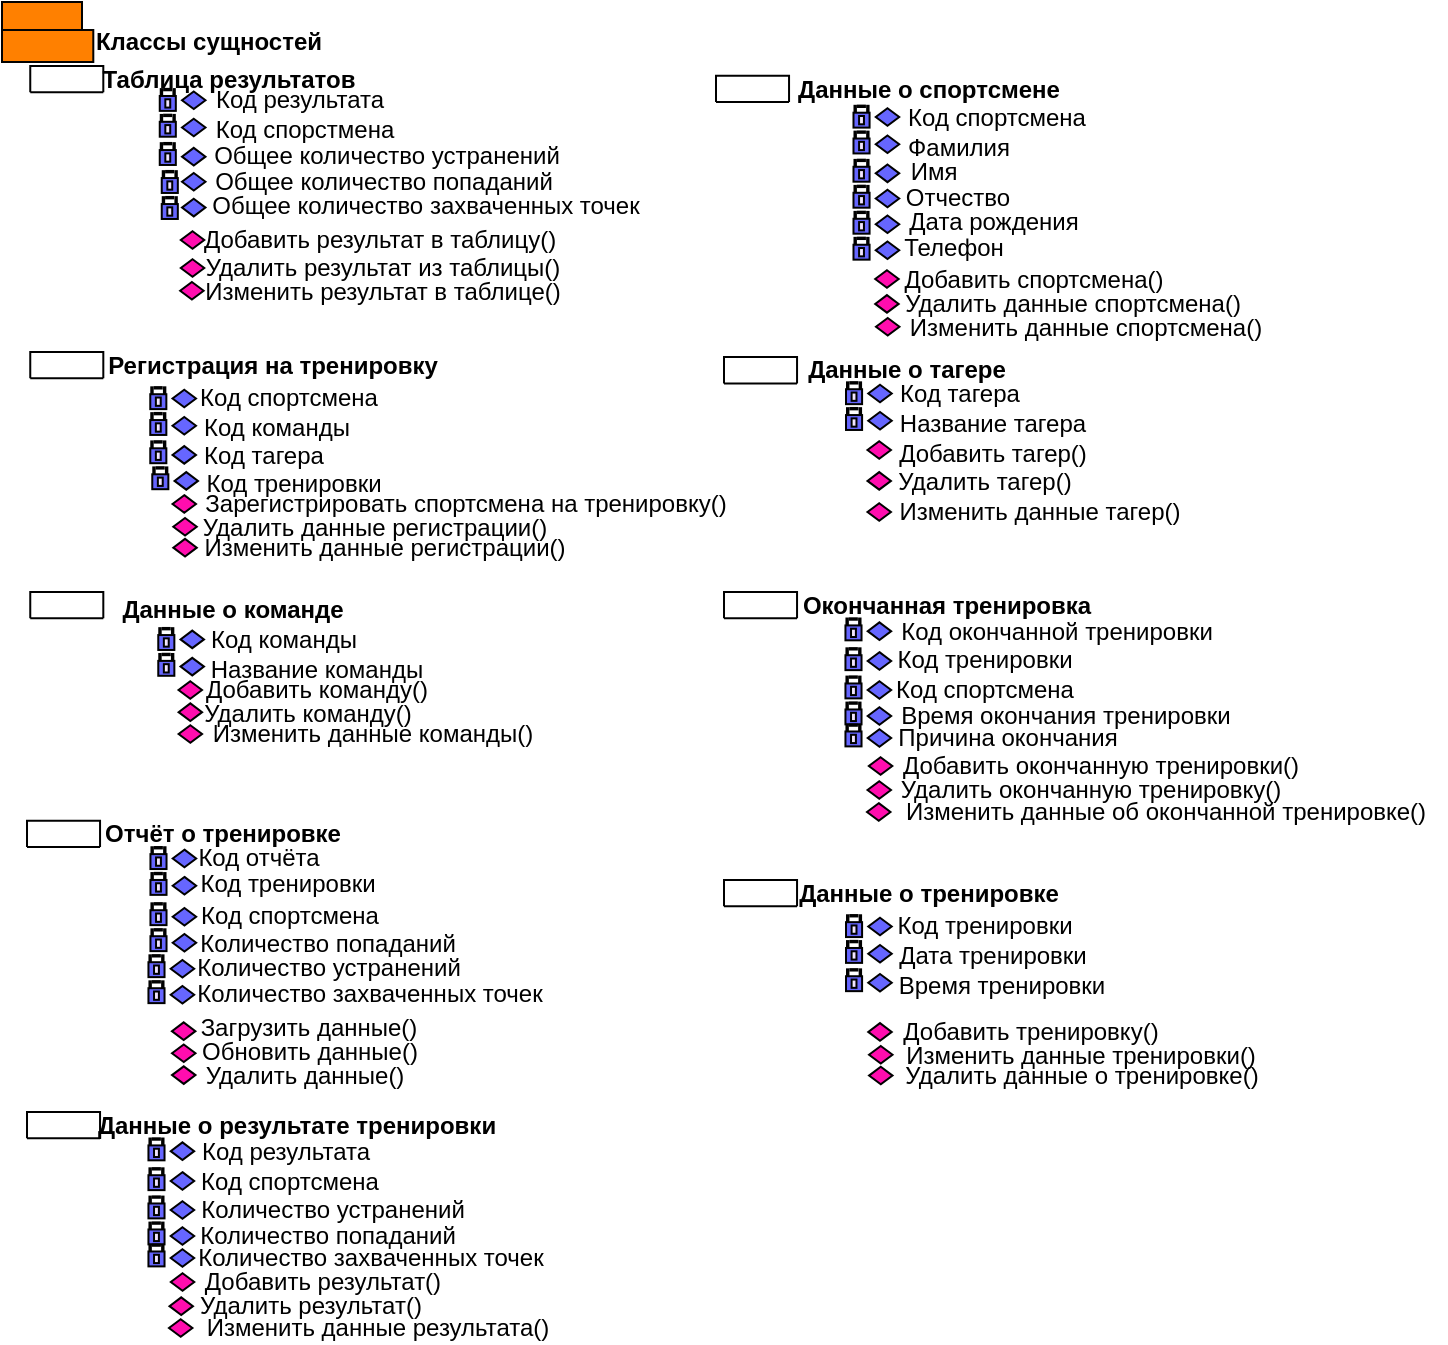 <mxfile version="22.1.7" type="device">
  <diagram name="Страница — 1" id="du13KvHwxFnmX8syYrDg">
    <mxGraphModel dx="156" dy="88" grid="1" gridSize="10" guides="1" tooltips="1" connect="1" arrows="1" fold="1" page="1" pageScale="1" pageWidth="827" pageHeight="1169" math="0" shadow="0">
      <root>
        <mxCell id="0" />
        <mxCell id="1" parent="0" />
        <mxCell id="t_lvQAXSrkz3zCLCbLV4-18" value="" style="group;" parent="1" vertex="1" connectable="0">
          <mxGeometry x="332.913" y="1119.445" width="513.087" height="374.975" as="geometry" />
        </mxCell>
        <mxCell id="S_zDVJNGA_CVLj7sEiY8-103" value="" style="group" parent="t_lvQAXSrkz3zCLCbLV4-18" vertex="1" connectable="0">
          <mxGeometry x="-83.913" y="-80.445" width="597" height="455.42" as="geometry" />
        </mxCell>
        <mxCell id="S_zDVJNGA_CVLj7sEiY8-1" value="" style="shape=folder;fontStyle=1;spacingTop=10;tabWidth=40;tabHeight=14;tabPosition=left;html=1;whiteSpace=wrap;fillColor=#FF8000;strokeColor=#030201;" parent="S_zDVJNGA_CVLj7sEiY8-103" vertex="1">
          <mxGeometry y="-14" width="45.65" height="30" as="geometry" />
        </mxCell>
        <mxCell id="S_zDVJNGA_CVLj7sEiY8-2" value="Классы сущностей" style="text;align=center;fontStyle=1;verticalAlign=middle;spacingLeft=3;spacingRight=3;strokeColor=none;rotatable=0;points=[[0,0.5],[1,0.5]];portConstraint=eastwest;html=1;" parent="S_zDVJNGA_CVLj7sEiY8-103" vertex="1">
          <mxGeometry x="66.784" y="2.394" width="73.043" height="8.16" as="geometry" />
        </mxCell>
        <mxCell id="S_zDVJNGA_CVLj7sEiY8-7" value="" style="swimlane;fontStyle=0;childLayout=stackLayout;horizontal=1;startSize=30;fillColor=none;horizontalStack=0;resizeParent=1;resizeParentMax=0;resizeLast=0;collapsible=1;marginBottom=0;html=1;" parent="S_zDVJNGA_CVLj7sEiY8-103" vertex="1">
          <mxGeometry x="14.132" y="18.002" width="36.522" height="13.182" as="geometry" />
        </mxCell>
        <mxCell id="S_zDVJNGA_CVLj7sEiY8-11" value="Таблица результатов" style="text;align=center;fontStyle=1;verticalAlign=middle;spacingLeft=3;spacingRight=3;strokeColor=none;rotatable=0;points=[[0,0.5],[1,0.5]];portConstraint=eastwest;html=1;" parent="S_zDVJNGA_CVLj7sEiY8-103" vertex="1">
          <mxGeometry x="76.954" y="20.513" width="73.043" height="8.16" as="geometry" />
        </mxCell>
        <mxCell id="S_zDVJNGA_CVLj7sEiY8-33" value="" style="group" parent="S_zDVJNGA_CVLj7sEiY8-103" vertex="1" connectable="0">
          <mxGeometry x="63.913" y="30.445" width="515.567" height="122.935" as="geometry" />
        </mxCell>
        <mxCell id="S_zDVJNGA_CVLj7sEiY8-22" value="" style="rhombus;whiteSpace=wrap;html=1;fillColor=#6666FF;" parent="S_zDVJNGA_CVLj7sEiY8-33" vertex="1">
          <mxGeometry x="26.09" y="0.31" width="11.74" height="8.79" as="geometry" />
        </mxCell>
        <mxCell id="S_zDVJNGA_CVLj7sEiY8-23" value="Код результата" style="text;html=1;strokeColor=none;fillColor=none;align=center;verticalAlign=middle;whiteSpace=wrap;rounded=0;" parent="S_zDVJNGA_CVLj7sEiY8-33" vertex="1">
          <mxGeometry x="40.09" y="-0.07" width="90" height="10" as="geometry" />
        </mxCell>
        <mxCell id="S_zDVJNGA_CVLj7sEiY8-25" value="Код спорстмена" style="text;html=1;strokeColor=none;fillColor=none;align=center;verticalAlign=middle;whiteSpace=wrap;rounded=0;" parent="S_zDVJNGA_CVLj7sEiY8-33" vertex="1">
          <mxGeometry x="36" y="15.06" width="102.92" height="9.42" as="geometry" />
        </mxCell>
        <mxCell id="S_zDVJNGA_CVLj7sEiY8-28" value="Общее количество устранений" style="text;html=1;strokeColor=none;fillColor=none;align=center;verticalAlign=middle;whiteSpace=wrap;rounded=0;" parent="S_zDVJNGA_CVLj7sEiY8-33" vertex="1">
          <mxGeometry x="32.2" y="27.62" width="193" height="9.42" as="geometry" />
        </mxCell>
        <mxCell id="S_zDVJNGA_CVLj7sEiY8-30" value="Общее количество захваченных точек" style="text;html=1;strokeColor=none;fillColor=none;align=center;verticalAlign=middle;whiteSpace=wrap;rounded=0;" parent="S_zDVJNGA_CVLj7sEiY8-33" vertex="1">
          <mxGeometry x="36.3" y="52.96" width="223.7" height="9.42" as="geometry" />
        </mxCell>
        <mxCell id="S_zDVJNGA_CVLj7sEiY8-32" value="Общее количество попаданий" style="text;html=1;strokeColor=none;fillColor=none;align=center;verticalAlign=middle;whiteSpace=wrap;rounded=0;" parent="S_zDVJNGA_CVLj7sEiY8-33" vertex="1">
          <mxGeometry x="37.3" y="40.41" width="179.7" height="9.42" as="geometry" />
        </mxCell>
        <mxCell id="S_zDVJNGA_CVLj7sEiY8-111" value="" style="rhombus;whiteSpace=wrap;html=1;fillColor=#6666FF;" parent="S_zDVJNGA_CVLj7sEiY8-33" vertex="1">
          <mxGeometry x="26.09" y="13.93" width="11.74" height="8.79" as="geometry" />
        </mxCell>
        <mxCell id="S_zDVJNGA_CVLj7sEiY8-113" value="" style="rhombus;whiteSpace=wrap;html=1;fillColor=#6666FF;" parent="S_zDVJNGA_CVLj7sEiY8-33" vertex="1">
          <mxGeometry x="26.09" y="28.48" width="11.74" height="8.79" as="geometry" />
        </mxCell>
        <mxCell id="S_zDVJNGA_CVLj7sEiY8-114" value="" style="rhombus;whiteSpace=wrap;html=1;fillColor=#6666FF;" parent="S_zDVJNGA_CVLj7sEiY8-33" vertex="1">
          <mxGeometry x="26.09" y="41.04" width="11.74" height="8.79" as="geometry" />
        </mxCell>
        <mxCell id="S_zDVJNGA_CVLj7sEiY8-116" value="" style="rhombus;whiteSpace=wrap;html=1;fillColor=#6666FF;" parent="S_zDVJNGA_CVLj7sEiY8-33" vertex="1">
          <mxGeometry x="26.09" y="53.96" width="11.74" height="8.79" as="geometry" />
        </mxCell>
        <mxCell id="t_lvQAXSrkz3zCLCbLV4-7" value="" style="group;" parent="S_zDVJNGA_CVLj7sEiY8-33" vertex="1" connectable="0">
          <mxGeometry x="14.96" y="-0.98" width="8.04" height="10.98" as="geometry" />
        </mxCell>
        <mxCell id="t_lvQAXSrkz3zCLCbLV4-3" value="" style="rounded=0;whiteSpace=wrap;html=1;fillColor=#6666FF;" parent="t_lvQAXSrkz3zCLCbLV4-7" vertex="1">
          <mxGeometry x="0.502" y="0.081" width="0.703" height="3.726" as="geometry" />
        </mxCell>
        <mxCell id="t_lvQAXSrkz3zCLCbLV4-6" value="" style="rounded=0;whiteSpace=wrap;html=1;fillColor=#6666FF;" parent="t_lvQAXSrkz3zCLCbLV4-7" vertex="1">
          <mxGeometry x="6.834" y="0.081" width="0.703" height="3.726" as="geometry" />
        </mxCell>
        <mxCell id="0nJhWSmirSvb-6CgksDJ-2" value="" style="whiteSpace=wrap;html=1;fillColor=#6666FF;" parent="t_lvQAXSrkz3zCLCbLV4-7" vertex="1">
          <mxGeometry y="3.527" width="8.04" height="7.453" as="geometry" />
        </mxCell>
        <mxCell id="0nJhWSmirSvb-6CgksDJ-3" value="" style="whiteSpace=wrap;html=1;gradientColor=#E5CCFF;gradientDirection=east;" parent="t_lvQAXSrkz3zCLCbLV4-7" vertex="1">
          <mxGeometry x="2.802" y="5.181" width="2.437" height="4.146" as="geometry" />
        </mxCell>
        <mxCell id="t_lvQAXSrkz3zCLCbLV4-4" value="" style="rounded=0;whiteSpace=wrap;html=1;rotation=90;fillColor=#6666FF;" parent="t_lvQAXSrkz3zCLCbLV4-7" vertex="1">
          <mxGeometry x="3.602" y="-1.45" width="0.704" height="3.544" as="geometry" />
        </mxCell>
        <mxCell id="t_lvQAXSrkz3zCLCbLV4-26" value="" style="group;" parent="S_zDVJNGA_CVLj7sEiY8-33" vertex="1" connectable="0">
          <mxGeometry x="14.96" y="11.93" width="8.04" height="10.98" as="geometry" />
        </mxCell>
        <mxCell id="t_lvQAXSrkz3zCLCbLV4-27" value="" style="rounded=0;whiteSpace=wrap;html=1;fillColor=#6666FF;" parent="t_lvQAXSrkz3zCLCbLV4-26" vertex="1">
          <mxGeometry x="0.502" y="0.081" width="0.703" height="3.726" as="geometry" />
        </mxCell>
        <mxCell id="t_lvQAXSrkz3zCLCbLV4-28" value="" style="rounded=0;whiteSpace=wrap;html=1;fillColor=#6666FF;" parent="t_lvQAXSrkz3zCLCbLV4-26" vertex="1">
          <mxGeometry x="6.834" y="0.081" width="0.703" height="3.726" as="geometry" />
        </mxCell>
        <mxCell id="t_lvQAXSrkz3zCLCbLV4-29" value="" style="whiteSpace=wrap;html=1;fillColor=#6666FF;" parent="t_lvQAXSrkz3zCLCbLV4-26" vertex="1">
          <mxGeometry y="3.527" width="8.04" height="7.453" as="geometry" />
        </mxCell>
        <mxCell id="t_lvQAXSrkz3zCLCbLV4-30" value="" style="whiteSpace=wrap;html=1;gradientColor=#E5CCFF;gradientDirection=east;" parent="t_lvQAXSrkz3zCLCbLV4-26" vertex="1">
          <mxGeometry x="2.802" y="5.181" width="2.437" height="4.146" as="geometry" />
        </mxCell>
        <mxCell id="t_lvQAXSrkz3zCLCbLV4-31" value="" style="rounded=0;whiteSpace=wrap;html=1;rotation=90;fillColor=#6666FF;" parent="t_lvQAXSrkz3zCLCbLV4-26" vertex="1">
          <mxGeometry x="3.602" y="-1.45" width="0.704" height="3.544" as="geometry" />
        </mxCell>
        <mxCell id="t_lvQAXSrkz3zCLCbLV4-32" value="" style="group;" parent="S_zDVJNGA_CVLj7sEiY8-33" vertex="1" connectable="0">
          <mxGeometry x="14.96" y="26.06" width="8.04" height="10.98" as="geometry" />
        </mxCell>
        <mxCell id="t_lvQAXSrkz3zCLCbLV4-33" value="" style="rounded=0;whiteSpace=wrap;html=1;fillColor=#6666FF;" parent="t_lvQAXSrkz3zCLCbLV4-32" vertex="1">
          <mxGeometry x="0.502" y="0.081" width="0.703" height="3.726" as="geometry" />
        </mxCell>
        <mxCell id="t_lvQAXSrkz3zCLCbLV4-34" value="" style="rounded=0;whiteSpace=wrap;html=1;fillColor=#6666FF;" parent="t_lvQAXSrkz3zCLCbLV4-32" vertex="1">
          <mxGeometry x="6.834" y="0.081" width="0.703" height="3.726" as="geometry" />
        </mxCell>
        <mxCell id="t_lvQAXSrkz3zCLCbLV4-35" value="" style="whiteSpace=wrap;html=1;fillColor=#6666FF;" parent="t_lvQAXSrkz3zCLCbLV4-32" vertex="1">
          <mxGeometry y="3.527" width="8.04" height="7.453" as="geometry" />
        </mxCell>
        <mxCell id="t_lvQAXSrkz3zCLCbLV4-36" value="" style="whiteSpace=wrap;html=1;gradientColor=#E5CCFF;gradientDirection=east;" parent="t_lvQAXSrkz3zCLCbLV4-32" vertex="1">
          <mxGeometry x="2.802" y="5.181" width="2.437" height="4.146" as="geometry" />
        </mxCell>
        <mxCell id="t_lvQAXSrkz3zCLCbLV4-37" value="" style="rounded=0;whiteSpace=wrap;html=1;rotation=90;fillColor=#6666FF;" parent="t_lvQAXSrkz3zCLCbLV4-32" vertex="1">
          <mxGeometry x="3.602" y="-1.45" width="0.704" height="3.544" as="geometry" />
        </mxCell>
        <mxCell id="S_zDVJNGA_CVLj7sEiY8-26" value="" style="group" parent="S_zDVJNGA_CVLj7sEiY8-33" vertex="1" connectable="0">
          <mxGeometry x="293.089" y="-7.596" width="136.957" height="13.182" as="geometry" />
        </mxCell>
        <mxCell id="S_zDVJNGA_CVLj7sEiY8-12" value="" style="swimlane;fontStyle=0;childLayout=stackLayout;horizontal=1;startSize=30;fillColor=none;horizontalStack=0;resizeParent=1;resizeParentMax=0;resizeLast=0;collapsible=1;marginBottom=0;html=1;" parent="S_zDVJNGA_CVLj7sEiY8-26" vertex="1">
          <mxGeometry width="36.522" height="13.182" as="geometry" />
        </mxCell>
        <mxCell id="S_zDVJNGA_CVLj7sEiY8-47" value="Добавить спортсмена()" style="text;html=1;strokeColor=none;fillColor=none;align=center;verticalAlign=middle;whiteSpace=wrap;rounded=0;" parent="S_zDVJNGA_CVLj7sEiY8-33" vertex="1">
          <mxGeometry x="380.287" y="89.675" width="144.4" height="9.42" as="geometry" />
        </mxCell>
        <mxCell id="S_zDVJNGA_CVLj7sEiY8-124" value="" style="rhombus;whiteSpace=wrap;html=1;fillColor=#FF0DAE;" parent="S_zDVJNGA_CVLj7sEiY8-33" vertex="1">
          <mxGeometry x="372.69" y="89.68" width="11.74" height="8.79" as="geometry" />
        </mxCell>
        <mxCell id="S_zDVJNGA_CVLj7sEiY8-13" value="Данные о спортсмене" style="text;align=center;fontStyle=1;verticalAlign=middle;spacingLeft=3;spacingRight=3;strokeColor=none;rotatable=0;points=[[0,0.5],[1,0.5]];portConstraint=eastwest;html=1;" parent="S_zDVJNGA_CVLj7sEiY8-33" vertex="1">
          <mxGeometry x="362.572" y="-4.325" width="73.043" height="8.16" as="geometry" />
        </mxCell>
        <mxCell id="t_lvQAXSrkz3zCLCbLV4-55" value="" style="rhombus;whiteSpace=wrap;html=1;fillColor=#6666FF;" parent="S_zDVJNGA_CVLj7sEiY8-33" vertex="1">
          <mxGeometry x="372.96" y="8.67" width="11.74" height="8.79" as="geometry" />
        </mxCell>
        <mxCell id="t_lvQAXSrkz3zCLCbLV4-56" value="Код спортсмена" style="text;html=1;strokeColor=none;fillColor=none;align=center;verticalAlign=middle;whiteSpace=wrap;rounded=0;" parent="S_zDVJNGA_CVLj7sEiY8-33" vertex="1">
          <mxGeometry x="383.567" y="8.285" width="101" height="10" as="geometry" />
        </mxCell>
        <mxCell id="t_lvQAXSrkz3zCLCbLV4-57" value="Фамилия" style="text;html=1;strokeColor=none;fillColor=none;align=center;verticalAlign=middle;whiteSpace=wrap;rounded=0;" parent="S_zDVJNGA_CVLj7sEiY8-33" vertex="1">
          <mxGeometry x="379.867" y="23.415" width="68.7" height="9.42" as="geometry" />
        </mxCell>
        <mxCell id="t_lvQAXSrkz3zCLCbLV4-58" value="Имя" style="text;html=1;strokeColor=none;fillColor=none;align=center;verticalAlign=middle;whiteSpace=wrap;rounded=0;" parent="S_zDVJNGA_CVLj7sEiY8-33" vertex="1">
          <mxGeometry x="382.867" y="35.835" width="37.7" height="9.42" as="geometry" />
        </mxCell>
        <mxCell id="t_lvQAXSrkz3zCLCbLV4-59" value="Дата рождения" style="text;html=1;strokeColor=none;fillColor=none;align=center;verticalAlign=middle;whiteSpace=wrap;rounded=0;" parent="S_zDVJNGA_CVLj7sEiY8-33" vertex="1">
          <mxGeometry x="383.167" y="61.315" width="98.4" height="9.42" as="geometry" />
        </mxCell>
        <mxCell id="t_lvQAXSrkz3zCLCbLV4-60" value="Отчество" style="text;html=1;strokeColor=none;fillColor=none;align=center;verticalAlign=middle;whiteSpace=wrap;rounded=0;" parent="S_zDVJNGA_CVLj7sEiY8-33" vertex="1">
          <mxGeometry x="387.167" y="48.765" width="54.4" height="9.42" as="geometry" />
        </mxCell>
        <mxCell id="t_lvQAXSrkz3zCLCbLV4-61" value="" style="rhombus;whiteSpace=wrap;html=1;fillColor=#6666FF;" parent="S_zDVJNGA_CVLj7sEiY8-33" vertex="1">
          <mxGeometry x="372.96" y="22.29" width="11.74" height="8.79" as="geometry" />
        </mxCell>
        <mxCell id="t_lvQAXSrkz3zCLCbLV4-62" value="" style="rhombus;whiteSpace=wrap;html=1;fillColor=#6666FF;" parent="S_zDVJNGA_CVLj7sEiY8-33" vertex="1">
          <mxGeometry x="372.96" y="36.84" width="11.74" height="8.79" as="geometry" />
        </mxCell>
        <mxCell id="t_lvQAXSrkz3zCLCbLV4-63" value="" style="rhombus;whiteSpace=wrap;html=1;fillColor=#6666FF;" parent="S_zDVJNGA_CVLj7sEiY8-33" vertex="1">
          <mxGeometry x="372.96" y="49.4" width="11.74" height="8.79" as="geometry" />
        </mxCell>
        <mxCell id="t_lvQAXSrkz3zCLCbLV4-64" value="" style="rhombus;whiteSpace=wrap;html=1;fillColor=#6666FF;" parent="S_zDVJNGA_CVLj7sEiY8-33" vertex="1">
          <mxGeometry x="372.96" y="62.32" width="11.74" height="8.79" as="geometry" />
        </mxCell>
        <mxCell id="t_lvQAXSrkz3zCLCbLV4-65" value="" style="group;" parent="S_zDVJNGA_CVLj7sEiY8-33" vertex="1" connectable="0">
          <mxGeometry x="361.83" y="7.38" width="8.04" height="10.98" as="geometry" />
        </mxCell>
        <mxCell id="t_lvQAXSrkz3zCLCbLV4-66" value="" style="rounded=0;whiteSpace=wrap;html=1;fillColor=#6666FF;" parent="t_lvQAXSrkz3zCLCbLV4-65" vertex="1">
          <mxGeometry x="0.502" y="0.081" width="0.703" height="3.726" as="geometry" />
        </mxCell>
        <mxCell id="t_lvQAXSrkz3zCLCbLV4-67" value="" style="rounded=0;whiteSpace=wrap;html=1;fillColor=#6666FF;" parent="t_lvQAXSrkz3zCLCbLV4-65" vertex="1">
          <mxGeometry x="6.834" y="0.081" width="0.703" height="3.726" as="geometry" />
        </mxCell>
        <mxCell id="t_lvQAXSrkz3zCLCbLV4-68" value="" style="whiteSpace=wrap;html=1;fillColor=#6666FF;" parent="t_lvQAXSrkz3zCLCbLV4-65" vertex="1">
          <mxGeometry y="3.527" width="8.04" height="7.453" as="geometry" />
        </mxCell>
        <mxCell id="t_lvQAXSrkz3zCLCbLV4-69" value="" style="whiteSpace=wrap;html=1;gradientColor=#E5CCFF;gradientDirection=east;" parent="t_lvQAXSrkz3zCLCbLV4-65" vertex="1">
          <mxGeometry x="2.802" y="5.181" width="2.437" height="4.146" as="geometry" />
        </mxCell>
        <mxCell id="t_lvQAXSrkz3zCLCbLV4-70" value="" style="rounded=0;whiteSpace=wrap;html=1;rotation=90;fillColor=#6666FF;" parent="t_lvQAXSrkz3zCLCbLV4-65" vertex="1">
          <mxGeometry x="3.602" y="-1.45" width="0.704" height="3.544" as="geometry" />
        </mxCell>
        <mxCell id="t_lvQAXSrkz3zCLCbLV4-71" value="" style="group;" parent="S_zDVJNGA_CVLj7sEiY8-33" vertex="1" connectable="0">
          <mxGeometry x="361.83" y="20.29" width="8.04" height="10.98" as="geometry" />
        </mxCell>
        <mxCell id="t_lvQAXSrkz3zCLCbLV4-72" value="" style="rounded=0;whiteSpace=wrap;html=1;fillColor=#6666FF;" parent="t_lvQAXSrkz3zCLCbLV4-71" vertex="1">
          <mxGeometry x="0.502" y="0.081" width="0.703" height="3.726" as="geometry" />
        </mxCell>
        <mxCell id="t_lvQAXSrkz3zCLCbLV4-73" value="" style="rounded=0;whiteSpace=wrap;html=1;fillColor=#6666FF;" parent="t_lvQAXSrkz3zCLCbLV4-71" vertex="1">
          <mxGeometry x="6.834" y="0.081" width="0.703" height="3.726" as="geometry" />
        </mxCell>
        <mxCell id="t_lvQAXSrkz3zCLCbLV4-74" value="" style="whiteSpace=wrap;html=1;fillColor=#6666FF;" parent="t_lvQAXSrkz3zCLCbLV4-71" vertex="1">
          <mxGeometry y="3.527" width="8.04" height="7.453" as="geometry" />
        </mxCell>
        <mxCell id="t_lvQAXSrkz3zCLCbLV4-75" value="" style="whiteSpace=wrap;html=1;gradientColor=#E5CCFF;gradientDirection=east;" parent="t_lvQAXSrkz3zCLCbLV4-71" vertex="1">
          <mxGeometry x="2.802" y="5.181" width="2.437" height="4.146" as="geometry" />
        </mxCell>
        <mxCell id="t_lvQAXSrkz3zCLCbLV4-76" value="" style="rounded=0;whiteSpace=wrap;html=1;rotation=90;fillColor=#6666FF;" parent="t_lvQAXSrkz3zCLCbLV4-71" vertex="1">
          <mxGeometry x="3.602" y="-1.45" width="0.704" height="3.544" as="geometry" />
        </mxCell>
        <mxCell id="t_lvQAXSrkz3zCLCbLV4-77" value="" style="group;" parent="S_zDVJNGA_CVLj7sEiY8-33" vertex="1" connectable="0">
          <mxGeometry x="361.83" y="34.42" width="8.04" height="10.98" as="geometry" />
        </mxCell>
        <mxCell id="t_lvQAXSrkz3zCLCbLV4-78" value="" style="rounded=0;whiteSpace=wrap;html=1;fillColor=#6666FF;" parent="t_lvQAXSrkz3zCLCbLV4-77" vertex="1">
          <mxGeometry x="0.502" y="0.081" width="0.703" height="3.726" as="geometry" />
        </mxCell>
        <mxCell id="t_lvQAXSrkz3zCLCbLV4-79" value="" style="rounded=0;whiteSpace=wrap;html=1;fillColor=#6666FF;" parent="t_lvQAXSrkz3zCLCbLV4-77" vertex="1">
          <mxGeometry x="6.834" y="0.081" width="0.703" height="3.726" as="geometry" />
        </mxCell>
        <mxCell id="t_lvQAXSrkz3zCLCbLV4-80" value="" style="whiteSpace=wrap;html=1;fillColor=#6666FF;" parent="t_lvQAXSrkz3zCLCbLV4-77" vertex="1">
          <mxGeometry y="3.527" width="8.04" height="7.453" as="geometry" />
        </mxCell>
        <mxCell id="t_lvQAXSrkz3zCLCbLV4-81" value="" style="whiteSpace=wrap;html=1;gradientColor=#E5CCFF;gradientDirection=east;" parent="t_lvQAXSrkz3zCLCbLV4-77" vertex="1">
          <mxGeometry x="2.802" y="5.181" width="2.437" height="4.146" as="geometry" />
        </mxCell>
        <mxCell id="t_lvQAXSrkz3zCLCbLV4-82" value="" style="rounded=0;whiteSpace=wrap;html=1;rotation=90;fillColor=#6666FF;" parent="t_lvQAXSrkz3zCLCbLV4-77" vertex="1">
          <mxGeometry x="3.602" y="-1.45" width="0.704" height="3.544" as="geometry" />
        </mxCell>
        <mxCell id="t_lvQAXSrkz3zCLCbLV4-83" value="" style="group;" parent="S_zDVJNGA_CVLj7sEiY8-33" vertex="1" connectable="0">
          <mxGeometry x="361.83" y="47.42" width="8.04" height="10.98" as="geometry" />
        </mxCell>
        <mxCell id="t_lvQAXSrkz3zCLCbLV4-84" value="" style="rounded=0;whiteSpace=wrap;html=1;fillColor=#6666FF;" parent="t_lvQAXSrkz3zCLCbLV4-83" vertex="1">
          <mxGeometry x="0.502" y="0.081" width="0.703" height="3.726" as="geometry" />
        </mxCell>
        <mxCell id="t_lvQAXSrkz3zCLCbLV4-85" value="" style="rounded=0;whiteSpace=wrap;html=1;fillColor=#6666FF;" parent="t_lvQAXSrkz3zCLCbLV4-83" vertex="1">
          <mxGeometry x="6.834" y="0.081" width="0.703" height="3.726" as="geometry" />
        </mxCell>
        <mxCell id="t_lvQAXSrkz3zCLCbLV4-86" value="" style="whiteSpace=wrap;html=1;fillColor=#6666FF;" parent="t_lvQAXSrkz3zCLCbLV4-83" vertex="1">
          <mxGeometry y="3.527" width="8.04" height="7.453" as="geometry" />
        </mxCell>
        <mxCell id="t_lvQAXSrkz3zCLCbLV4-87" value="" style="whiteSpace=wrap;html=1;gradientColor=#E5CCFF;gradientDirection=east;" parent="t_lvQAXSrkz3zCLCbLV4-83" vertex="1">
          <mxGeometry x="2.802" y="5.181" width="2.437" height="4.146" as="geometry" />
        </mxCell>
        <mxCell id="t_lvQAXSrkz3zCLCbLV4-88" value="" style="rounded=0;whiteSpace=wrap;html=1;rotation=90;fillColor=#6666FF;" parent="t_lvQAXSrkz3zCLCbLV4-83" vertex="1">
          <mxGeometry x="3.602" y="-1.45" width="0.704" height="3.544" as="geometry" />
        </mxCell>
        <mxCell id="t_lvQAXSrkz3zCLCbLV4-89" value="" style="group;" parent="S_zDVJNGA_CVLj7sEiY8-33" vertex="1" connectable="0">
          <mxGeometry x="361.83" y="60.42" width="8.04" height="10.98" as="geometry" />
        </mxCell>
        <mxCell id="t_lvQAXSrkz3zCLCbLV4-90" value="" style="rounded=0;whiteSpace=wrap;html=1;fillColor=#6666FF;" parent="t_lvQAXSrkz3zCLCbLV4-89" vertex="1">
          <mxGeometry x="0.502" y="0.081" width="0.703" height="3.726" as="geometry" />
        </mxCell>
        <mxCell id="t_lvQAXSrkz3zCLCbLV4-91" value="" style="rounded=0;whiteSpace=wrap;html=1;fillColor=#6666FF;" parent="t_lvQAXSrkz3zCLCbLV4-89" vertex="1">
          <mxGeometry x="6.834" y="0.081" width="0.703" height="3.726" as="geometry" />
        </mxCell>
        <mxCell id="t_lvQAXSrkz3zCLCbLV4-92" value="" style="whiteSpace=wrap;html=1;fillColor=#6666FF;" parent="t_lvQAXSrkz3zCLCbLV4-89" vertex="1">
          <mxGeometry y="3.527" width="8.04" height="7.453" as="geometry" />
        </mxCell>
        <mxCell id="t_lvQAXSrkz3zCLCbLV4-93" value="" style="whiteSpace=wrap;html=1;gradientColor=#E5CCFF;gradientDirection=east;" parent="t_lvQAXSrkz3zCLCbLV4-89" vertex="1">
          <mxGeometry x="2.802" y="5.181" width="2.437" height="4.146" as="geometry" />
        </mxCell>
        <mxCell id="t_lvQAXSrkz3zCLCbLV4-94" value="" style="rounded=0;whiteSpace=wrap;html=1;rotation=90;fillColor=#6666FF;" parent="t_lvQAXSrkz3zCLCbLV4-89" vertex="1">
          <mxGeometry x="3.602" y="-1.45" width="0.704" height="3.544" as="geometry" />
        </mxCell>
        <mxCell id="t_lvQAXSrkz3zCLCbLV4-97" value="Удалить данные спортсмена()" style="text;html=1;strokeColor=none;fillColor=none;align=center;verticalAlign=middle;whiteSpace=wrap;rounded=0;" parent="S_zDVJNGA_CVLj7sEiY8-33" vertex="1">
          <mxGeometry x="373.487" y="102.095" width="197.4" height="9.42" as="geometry" />
        </mxCell>
        <mxCell id="t_lvQAXSrkz3zCLCbLV4-98" value="" style="rhombus;whiteSpace=wrap;html=1;fillColor=#FF0DAE;" parent="S_zDVJNGA_CVLj7sEiY8-33" vertex="1">
          <mxGeometry x="372.69" y="102.1" width="11.74" height="8.79" as="geometry" />
        </mxCell>
        <mxCell id="t_lvQAXSrkz3zCLCbLV4-100" value="Изменить данные спортсмена()" style="text;html=1;strokeColor=none;fillColor=none;align=center;verticalAlign=middle;whiteSpace=wrap;rounded=0;" parent="S_zDVJNGA_CVLj7sEiY8-33" vertex="1">
          <mxGeometry x="383.677" y="113.515" width="187.89" height="9.42" as="geometry" />
        </mxCell>
        <mxCell id="t_lvQAXSrkz3zCLCbLV4-101" value="" style="rhombus;whiteSpace=wrap;html=1;fillColor=#FF0DAE;" parent="S_zDVJNGA_CVLj7sEiY8-33" vertex="1">
          <mxGeometry x="373.08" y="113.52" width="11.74" height="8.79" as="geometry" />
        </mxCell>
        <mxCell id="j7ahaPnIbGIRaOLvSZIf-9" value="Телефон" style="text;html=1;strokeColor=none;fillColor=none;align=center;verticalAlign=middle;whiteSpace=wrap;rounded=0;" parent="S_zDVJNGA_CVLj7sEiY8-33" vertex="1">
          <mxGeometry x="383.167" y="74.295" width="58.4" height="9.42" as="geometry" />
        </mxCell>
        <mxCell id="j7ahaPnIbGIRaOLvSZIf-10" value="" style="rhombus;whiteSpace=wrap;html=1;fillColor=#6666FF;" parent="S_zDVJNGA_CVLj7sEiY8-33" vertex="1">
          <mxGeometry x="372.96" y="75.3" width="11.74" height="8.79" as="geometry" />
        </mxCell>
        <mxCell id="j7ahaPnIbGIRaOLvSZIf-11" value="" style="group;" parent="S_zDVJNGA_CVLj7sEiY8-33" vertex="1" connectable="0">
          <mxGeometry x="361.83" y="73.4" width="8.04" height="10.98" as="geometry" />
        </mxCell>
        <mxCell id="j7ahaPnIbGIRaOLvSZIf-12" value="" style="rounded=0;whiteSpace=wrap;html=1;fillColor=#6666FF;" parent="j7ahaPnIbGIRaOLvSZIf-11" vertex="1">
          <mxGeometry x="0.502" y="0.081" width="0.703" height="3.726" as="geometry" />
        </mxCell>
        <mxCell id="j7ahaPnIbGIRaOLvSZIf-13" value="" style="rounded=0;whiteSpace=wrap;html=1;fillColor=#6666FF;" parent="j7ahaPnIbGIRaOLvSZIf-11" vertex="1">
          <mxGeometry x="6.834" y="0.081" width="0.703" height="3.726" as="geometry" />
        </mxCell>
        <mxCell id="j7ahaPnIbGIRaOLvSZIf-14" value="" style="whiteSpace=wrap;html=1;fillColor=#6666FF;" parent="j7ahaPnIbGIRaOLvSZIf-11" vertex="1">
          <mxGeometry y="3.527" width="8.04" height="7.453" as="geometry" />
        </mxCell>
        <mxCell id="j7ahaPnIbGIRaOLvSZIf-15" value="" style="whiteSpace=wrap;html=1;gradientColor=#E5CCFF;gradientDirection=east;" parent="j7ahaPnIbGIRaOLvSZIf-11" vertex="1">
          <mxGeometry x="2.802" y="5.181" width="2.437" height="4.146" as="geometry" />
        </mxCell>
        <mxCell id="j7ahaPnIbGIRaOLvSZIf-16" value="" style="rounded=0;whiteSpace=wrap;html=1;rotation=90;fillColor=#6666FF;" parent="j7ahaPnIbGIRaOLvSZIf-11" vertex="1">
          <mxGeometry x="3.602" y="-1.45" width="0.704" height="3.544" as="geometry" />
        </mxCell>
        <mxCell id="S_zDVJNGA_CVLj7sEiY8-36" value="Добавить результат в таблицу()" style="text;html=1;strokeColor=none;fillColor=none;align=center;verticalAlign=middle;whiteSpace=wrap;rounded=0;" parent="S_zDVJNGA_CVLj7sEiY8-103" vertex="1">
          <mxGeometry x="97.69" y="100" width="182.31" height="9.42" as="geometry" />
        </mxCell>
        <mxCell id="S_zDVJNGA_CVLj7sEiY8-117" value="" style="rhombus;whiteSpace=wrap;html=1;fillColor=#FF0DAE;" parent="S_zDVJNGA_CVLj7sEiY8-103" vertex="1">
          <mxGeometry x="89.393" y="100.625" width="11.74" height="8.79" as="geometry" />
        </mxCell>
        <mxCell id="t_lvQAXSrkz3zCLCbLV4-53" value="" style="rhombus;whiteSpace=wrap;html=1;fillColor=#FF0DAE;" parent="S_zDVJNGA_CVLj7sEiY8-103" vertex="1">
          <mxGeometry x="89.083" y="126.005" width="11.74" height="8.79" as="geometry" />
        </mxCell>
        <mxCell id="t_lvQAXSrkz3zCLCbLV4-51" value="Удалить результат из таблицы()" style="text;html=1;strokeColor=none;fillColor=none;align=center;verticalAlign=middle;whiteSpace=wrap;rounded=0;" parent="S_zDVJNGA_CVLj7sEiY8-103" vertex="1">
          <mxGeometry x="92" y="113.99" width="197.31" height="9.42" as="geometry" />
        </mxCell>
        <mxCell id="t_lvQAXSrkz3zCLCbLV4-52" value="" style="rhombus;whiteSpace=wrap;html=1;fillColor=#FF0DAE;" parent="S_zDVJNGA_CVLj7sEiY8-103" vertex="1">
          <mxGeometry x="89.393" y="114.625" width="11.74" height="8.79" as="geometry" />
        </mxCell>
        <mxCell id="t_lvQAXSrkz3zCLCbLV4-54" value="Изменить результат в таблице()" style="text;html=1;strokeColor=none;fillColor=none;align=center;verticalAlign=middle;whiteSpace=wrap;rounded=0;" parent="S_zDVJNGA_CVLj7sEiY8-103" vertex="1">
          <mxGeometry x="96" y="126" width="189.31" height="9.42" as="geometry" />
        </mxCell>
        <mxCell id="t_lvQAXSrkz3zCLCbLV4-174" value="" style="rhombus;whiteSpace=wrap;html=1;fillColor=#6666FF;" parent="S_zDVJNGA_CVLj7sEiY8-103" vertex="1">
          <mxGeometry x="85.263" y="179.875" width="11.74" height="8.79" as="geometry" />
        </mxCell>
        <mxCell id="t_lvQAXSrkz3zCLCbLV4-175" value="Код спортсмена" style="text;html=1;strokeColor=none;fillColor=none;align=center;verticalAlign=middle;whiteSpace=wrap;rounded=0;" parent="S_zDVJNGA_CVLj7sEiY8-103" vertex="1">
          <mxGeometry x="92.87" y="179.49" width="101" height="10" as="geometry" />
        </mxCell>
        <mxCell id="t_lvQAXSrkz3zCLCbLV4-176" value="Код команды" style="text;html=1;strokeColor=none;fillColor=none;align=center;verticalAlign=middle;whiteSpace=wrap;rounded=0;" parent="S_zDVJNGA_CVLj7sEiY8-103" vertex="1">
          <mxGeometry x="92.17" y="194.62" width="90.96" height="9.42" as="geometry" />
        </mxCell>
        <mxCell id="t_lvQAXSrkz3zCLCbLV4-177" value="Код тагера" style="text;html=1;strokeColor=none;fillColor=none;align=center;verticalAlign=middle;whiteSpace=wrap;rounded=0;" parent="S_zDVJNGA_CVLj7sEiY8-103" vertex="1">
          <mxGeometry x="96.38" y="208.04" width="69.96" height="9.42" as="geometry" />
        </mxCell>
        <mxCell id="t_lvQAXSrkz3zCLCbLV4-180" value="" style="rhombus;whiteSpace=wrap;html=1;fillColor=#6666FF;" parent="S_zDVJNGA_CVLj7sEiY8-103" vertex="1">
          <mxGeometry x="85.263" y="193.495" width="11.74" height="8.79" as="geometry" />
        </mxCell>
        <mxCell id="t_lvQAXSrkz3zCLCbLV4-181" value="" style="rhombus;whiteSpace=wrap;html=1;fillColor=#6666FF;" parent="S_zDVJNGA_CVLj7sEiY8-103" vertex="1">
          <mxGeometry x="85.263" y="208.045" width="11.74" height="8.79" as="geometry" />
        </mxCell>
        <mxCell id="t_lvQAXSrkz3zCLCbLV4-184" value="" style="group;" parent="S_zDVJNGA_CVLj7sEiY8-103" vertex="1" connectable="0">
          <mxGeometry x="74.133" y="178.585" width="8.04" height="10.98" as="geometry" />
        </mxCell>
        <mxCell id="t_lvQAXSrkz3zCLCbLV4-185" value="" style="rounded=0;whiteSpace=wrap;html=1;fillColor=#6666FF;" parent="t_lvQAXSrkz3zCLCbLV4-184" vertex="1">
          <mxGeometry x="0.502" y="0.081" width="0.703" height="3.726" as="geometry" />
        </mxCell>
        <mxCell id="t_lvQAXSrkz3zCLCbLV4-186" value="" style="rounded=0;whiteSpace=wrap;html=1;fillColor=#6666FF;" parent="t_lvQAXSrkz3zCLCbLV4-184" vertex="1">
          <mxGeometry x="6.834" y="0.081" width="0.703" height="3.726" as="geometry" />
        </mxCell>
        <mxCell id="t_lvQAXSrkz3zCLCbLV4-187" value="" style="whiteSpace=wrap;html=1;fillColor=#6666FF;" parent="t_lvQAXSrkz3zCLCbLV4-184" vertex="1">
          <mxGeometry y="3.527" width="8.04" height="7.453" as="geometry" />
        </mxCell>
        <mxCell id="t_lvQAXSrkz3zCLCbLV4-188" value="" style="whiteSpace=wrap;html=1;gradientColor=#E5CCFF;gradientDirection=east;" parent="t_lvQAXSrkz3zCLCbLV4-184" vertex="1">
          <mxGeometry x="2.802" y="5.181" width="2.437" height="4.146" as="geometry" />
        </mxCell>
        <mxCell id="t_lvQAXSrkz3zCLCbLV4-189" value="" style="rounded=0;whiteSpace=wrap;html=1;rotation=90;fillColor=#6666FF;" parent="t_lvQAXSrkz3zCLCbLV4-184" vertex="1">
          <mxGeometry x="3.602" y="-1.45" width="0.704" height="3.544" as="geometry" />
        </mxCell>
        <mxCell id="t_lvQAXSrkz3zCLCbLV4-190" value="" style="group;" parent="S_zDVJNGA_CVLj7sEiY8-103" vertex="1" connectable="0">
          <mxGeometry x="74.133" y="191.495" width="8.04" height="10.98" as="geometry" />
        </mxCell>
        <mxCell id="t_lvQAXSrkz3zCLCbLV4-191" value="" style="rounded=0;whiteSpace=wrap;html=1;fillColor=#6666FF;" parent="t_lvQAXSrkz3zCLCbLV4-190" vertex="1">
          <mxGeometry x="0.502" y="0.081" width="0.703" height="3.726" as="geometry" />
        </mxCell>
        <mxCell id="t_lvQAXSrkz3zCLCbLV4-192" value="" style="rounded=0;whiteSpace=wrap;html=1;fillColor=#6666FF;" parent="t_lvQAXSrkz3zCLCbLV4-190" vertex="1">
          <mxGeometry x="6.834" y="0.081" width="0.703" height="3.726" as="geometry" />
        </mxCell>
        <mxCell id="t_lvQAXSrkz3zCLCbLV4-193" value="" style="whiteSpace=wrap;html=1;fillColor=#6666FF;" parent="t_lvQAXSrkz3zCLCbLV4-190" vertex="1">
          <mxGeometry y="3.527" width="8.04" height="7.453" as="geometry" />
        </mxCell>
        <mxCell id="t_lvQAXSrkz3zCLCbLV4-194" value="" style="whiteSpace=wrap;html=1;gradientColor=#E5CCFF;gradientDirection=east;" parent="t_lvQAXSrkz3zCLCbLV4-190" vertex="1">
          <mxGeometry x="2.802" y="5.181" width="2.437" height="4.146" as="geometry" />
        </mxCell>
        <mxCell id="t_lvQAXSrkz3zCLCbLV4-195" value="" style="rounded=0;whiteSpace=wrap;html=1;rotation=90;fillColor=#6666FF;" parent="t_lvQAXSrkz3zCLCbLV4-190" vertex="1">
          <mxGeometry x="3.602" y="-1.45" width="0.704" height="3.544" as="geometry" />
        </mxCell>
        <mxCell id="t_lvQAXSrkz3zCLCbLV4-196" value="" style="group;" parent="S_zDVJNGA_CVLj7sEiY8-103" vertex="1" connectable="0">
          <mxGeometry x="74.133" y="205.625" width="8.04" height="10.98" as="geometry" />
        </mxCell>
        <mxCell id="t_lvQAXSrkz3zCLCbLV4-197" value="" style="rounded=0;whiteSpace=wrap;html=1;fillColor=#6666FF;" parent="t_lvQAXSrkz3zCLCbLV4-196" vertex="1">
          <mxGeometry x="0.502" y="0.081" width="0.703" height="3.726" as="geometry" />
        </mxCell>
        <mxCell id="t_lvQAXSrkz3zCLCbLV4-198" value="" style="rounded=0;whiteSpace=wrap;html=1;fillColor=#6666FF;" parent="t_lvQAXSrkz3zCLCbLV4-196" vertex="1">
          <mxGeometry x="6.834" y="0.081" width="0.703" height="3.726" as="geometry" />
        </mxCell>
        <mxCell id="t_lvQAXSrkz3zCLCbLV4-199" value="" style="whiteSpace=wrap;html=1;fillColor=#6666FF;" parent="t_lvQAXSrkz3zCLCbLV4-196" vertex="1">
          <mxGeometry y="3.527" width="8.04" height="7.453" as="geometry" />
        </mxCell>
        <mxCell id="t_lvQAXSrkz3zCLCbLV4-200" value="" style="whiteSpace=wrap;html=1;gradientColor=#E5CCFF;gradientDirection=east;" parent="t_lvQAXSrkz3zCLCbLV4-196" vertex="1">
          <mxGeometry x="2.802" y="5.181" width="2.437" height="4.146" as="geometry" />
        </mxCell>
        <mxCell id="t_lvQAXSrkz3zCLCbLV4-201" value="" style="rounded=0;whiteSpace=wrap;html=1;rotation=90;fillColor=#6666FF;" parent="t_lvQAXSrkz3zCLCbLV4-196" vertex="1">
          <mxGeometry x="3.602" y="-1.45" width="0.704" height="3.544" as="geometry" />
        </mxCell>
        <mxCell id="t_lvQAXSrkz3zCLCbLV4-214" value="Зарегистрировать спортсмена на тренировку()" style="text;html=1;strokeColor=none;fillColor=none;align=center;verticalAlign=middle;whiteSpace=wrap;rounded=0;" parent="S_zDVJNGA_CVLj7sEiY8-103" vertex="1">
          <mxGeometry x="95.13" y="232.58" width="274" height="9.42" as="geometry" />
        </mxCell>
        <mxCell id="t_lvQAXSrkz3zCLCbLV4-215" value="" style="rhombus;whiteSpace=wrap;html=1;fillColor=#FF0DAE;" parent="S_zDVJNGA_CVLj7sEiY8-103" vertex="1">
          <mxGeometry x="85.263" y="232.585" width="11.74" height="8.79" as="geometry" />
        </mxCell>
        <mxCell id="t_lvQAXSrkz3zCLCbLV4-216" value="Удалить данные регистрации()" style="text;html=1;strokeColor=none;fillColor=none;align=center;verticalAlign=middle;whiteSpace=wrap;rounded=0;" parent="S_zDVJNGA_CVLj7sEiY8-103" vertex="1">
          <mxGeometry x="88.32" y="244.0" width="196.88" height="9.42" as="geometry" />
        </mxCell>
        <mxCell id="t_lvQAXSrkz3zCLCbLV4-217" value="" style="rhombus;whiteSpace=wrap;html=1;fillColor=#FF0DAE;" parent="S_zDVJNGA_CVLj7sEiY8-103" vertex="1">
          <mxGeometry x="85.653" y="244.005" width="11.74" height="8.79" as="geometry" />
        </mxCell>
        <mxCell id="t_lvQAXSrkz3zCLCbLV4-218" value="Изменить данные регистрации()" style="text;html=1;strokeColor=none;fillColor=none;align=center;verticalAlign=middle;whiteSpace=wrap;rounded=0;" parent="S_zDVJNGA_CVLj7sEiY8-103" vertex="1">
          <mxGeometry x="92.87" y="254.42" width="196.88" height="9.42" as="geometry" />
        </mxCell>
        <mxCell id="t_lvQAXSrkz3zCLCbLV4-219" value="" style="rhombus;whiteSpace=wrap;html=1;fillColor=#FF0DAE;" parent="S_zDVJNGA_CVLj7sEiY8-103" vertex="1">
          <mxGeometry x="85.653" y="254.425" width="11.74" height="8.79" as="geometry" />
        </mxCell>
        <mxCell id="S_zDVJNGA_CVLj7sEiY8-15" value="Регистрация на тренировку" style="text;align=center;fontStyle=1;verticalAlign=middle;spacingLeft=3;spacingRight=3;strokeColor=none;rotatable=0;points=[[0,0.5],[1,0.5]];portConstraint=eastwest;html=1;" parent="S_zDVJNGA_CVLj7sEiY8-103" vertex="1">
          <mxGeometry x="98.728" y="163.511" width="73.043" height="8.16" as="geometry" />
        </mxCell>
        <mxCell id="S_zDVJNGA_CVLj7sEiY8-14" value="" style="swimlane;fontStyle=0;childLayout=stackLayout;horizontal=1;startSize=30;fillColor=none;horizontalStack=0;resizeParent=1;resizeParentMax=0;resizeLast=0;collapsible=1;marginBottom=0;html=1;" parent="S_zDVJNGA_CVLj7sEiY8-103" vertex="1">
          <mxGeometry x="14.132" y="161.0" width="36.522" height="13.182" as="geometry" />
        </mxCell>
        <mxCell id="bEHAt3TFjoWQjbAtPy3Z-78" value="Код тренировки" style="text;html=1;strokeColor=none;fillColor=none;align=center;verticalAlign=middle;whiteSpace=wrap;rounded=0;" parent="S_zDVJNGA_CVLj7sEiY8-103" vertex="1">
          <mxGeometry x="87.17" y="222.04" width="117.96" height="9.42" as="geometry" />
        </mxCell>
        <mxCell id="bEHAt3TFjoWQjbAtPy3Z-79" value="" style="rhombus;whiteSpace=wrap;html=1;fillColor=#6666FF;" parent="S_zDVJNGA_CVLj7sEiY8-103" vertex="1">
          <mxGeometry x="86.263" y="221.045" width="11.74" height="8.79" as="geometry" />
        </mxCell>
        <mxCell id="bEHAt3TFjoWQjbAtPy3Z-80" value="" style="group;" parent="S_zDVJNGA_CVLj7sEiY8-103" vertex="1" connectable="0">
          <mxGeometry x="75.133" y="218.625" width="8.04" height="10.98" as="geometry" />
        </mxCell>
        <mxCell id="bEHAt3TFjoWQjbAtPy3Z-81" value="" style="rounded=0;whiteSpace=wrap;html=1;fillColor=#6666FF;" parent="bEHAt3TFjoWQjbAtPy3Z-80" vertex="1">
          <mxGeometry x="0.502" y="0.081" width="0.703" height="3.726" as="geometry" />
        </mxCell>
        <mxCell id="bEHAt3TFjoWQjbAtPy3Z-82" value="" style="rounded=0;whiteSpace=wrap;html=1;fillColor=#6666FF;" parent="bEHAt3TFjoWQjbAtPy3Z-80" vertex="1">
          <mxGeometry x="6.834" y="0.081" width="0.703" height="3.726" as="geometry" />
        </mxCell>
        <mxCell id="bEHAt3TFjoWQjbAtPy3Z-83" value="" style="whiteSpace=wrap;html=1;fillColor=#6666FF;" parent="bEHAt3TFjoWQjbAtPy3Z-80" vertex="1">
          <mxGeometry y="3.527" width="8.04" height="7.453" as="geometry" />
        </mxCell>
        <mxCell id="bEHAt3TFjoWQjbAtPy3Z-84" value="" style="whiteSpace=wrap;html=1;gradientColor=#E5CCFF;gradientDirection=east;" parent="bEHAt3TFjoWQjbAtPy3Z-80" vertex="1">
          <mxGeometry x="2.802" y="5.181" width="2.437" height="4.146" as="geometry" />
        </mxCell>
        <mxCell id="bEHAt3TFjoWQjbAtPy3Z-85" value="" style="rounded=0;whiteSpace=wrap;html=1;rotation=90;fillColor=#6666FF;" parent="bEHAt3TFjoWQjbAtPy3Z-80" vertex="1">
          <mxGeometry x="3.602" y="-1.45" width="0.704" height="3.544" as="geometry" />
        </mxCell>
        <mxCell id="S_zDVJNGA_CVLj7sEiY8-16" value="" style="swimlane;fontStyle=0;childLayout=stackLayout;horizontal=1;startSize=30;fillColor=none;horizontalStack=0;resizeParent=1;resizeParentMax=0;resizeLast=0;collapsible=1;marginBottom=0;html=1;" parent="S_zDVJNGA_CVLj7sEiY8-103" vertex="1">
          <mxGeometry x="361.002" y="163.514" width="36.522" height="13.182" as="geometry" />
        </mxCell>
        <mxCell id="S_zDVJNGA_CVLj7sEiY8-17" value="Данные о тагере" style="text;align=center;fontStyle=1;verticalAlign=middle;spacingLeft=3;spacingRight=3;strokeColor=none;rotatable=0;points=[[0,0.5],[1,0.5]];portConstraint=eastwest;html=1;" parent="S_zDVJNGA_CVLj7sEiY8-103" vertex="1">
          <mxGeometry x="415.958" y="166.025" width="73.043" height="8.16" as="geometry" />
        </mxCell>
        <mxCell id="S_zDVJNGA_CVLj7sEiY8-69" value="Добавить тагер()" style="text;html=1;strokeColor=none;fillColor=none;align=center;verticalAlign=middle;whiteSpace=wrap;rounded=0;" parent="S_zDVJNGA_CVLj7sEiY8-103" vertex="1">
          <mxGeometry x="441.31" y="207.63" width="108.69" height="8.13" as="geometry" />
        </mxCell>
        <mxCell id="S_zDVJNGA_CVLj7sEiY8-74" value="Удалить тагер()" style="text;html=1;strokeColor=none;fillColor=none;align=center;verticalAlign=middle;whiteSpace=wrap;rounded=0;" parent="S_zDVJNGA_CVLj7sEiY8-103" vertex="1">
          <mxGeometry x="445.42" y="221.05" width="92.58" height="9.42" as="geometry" />
        </mxCell>
        <mxCell id="SzEKaijwu2Gwti07UpMi-2" value="" style="rhombus;whiteSpace=wrap;html=1;fillColor=#FF0DAE;" parent="S_zDVJNGA_CVLj7sEiY8-103" vertex="1">
          <mxGeometry x="432.743" y="205.625" width="11.74" height="8.79" as="geometry" />
        </mxCell>
        <mxCell id="SzEKaijwu2Gwti07UpMi-3" value="" style="rhombus;whiteSpace=wrap;html=1;fillColor=#FF0DAE;" parent="S_zDVJNGA_CVLj7sEiY8-103" vertex="1">
          <mxGeometry x="432.743" y="221.045" width="11.74" height="8.79" as="geometry" />
        </mxCell>
        <mxCell id="t_lvQAXSrkz3zCLCbLV4-221" value="" style="rhombus;whiteSpace=wrap;html=1;fillColor=#6666FF;" parent="S_zDVJNGA_CVLj7sEiY8-103" vertex="1">
          <mxGeometry x="433.133" y="177.385" width="11.74" height="8.79" as="geometry" />
        </mxCell>
        <mxCell id="t_lvQAXSrkz3zCLCbLV4-222" value="Код тагера" style="text;html=1;strokeColor=none;fillColor=none;align=center;verticalAlign=middle;whiteSpace=wrap;rounded=0;" parent="S_zDVJNGA_CVLj7sEiY8-103" vertex="1">
          <mxGeometry x="437.74" y="177" width="82.26" height="10" as="geometry" />
        </mxCell>
        <mxCell id="t_lvQAXSrkz3zCLCbLV4-223" value="Название тагера" style="text;html=1;strokeColor=none;fillColor=none;align=center;verticalAlign=middle;whiteSpace=wrap;rounded=0;" parent="S_zDVJNGA_CVLj7sEiY8-103" vertex="1">
          <mxGeometry x="440.04" y="192.13" width="110.96" height="9.42" as="geometry" />
        </mxCell>
        <mxCell id="t_lvQAXSrkz3zCLCbLV4-225" value="" style="rhombus;whiteSpace=wrap;html=1;fillColor=#6666FF;" parent="S_zDVJNGA_CVLj7sEiY8-103" vertex="1">
          <mxGeometry x="433.133" y="191.005" width="11.74" height="8.79" as="geometry" />
        </mxCell>
        <mxCell id="t_lvQAXSrkz3zCLCbLV4-227" value="" style="group;" parent="S_zDVJNGA_CVLj7sEiY8-103" vertex="1" connectable="0">
          <mxGeometry x="422.003" y="176.095" width="8.04" height="10.98" as="geometry" />
        </mxCell>
        <mxCell id="t_lvQAXSrkz3zCLCbLV4-228" value="" style="rounded=0;whiteSpace=wrap;html=1;fillColor=#6666FF;" parent="t_lvQAXSrkz3zCLCbLV4-227" vertex="1">
          <mxGeometry x="0.502" y="0.081" width="0.703" height="3.726" as="geometry" />
        </mxCell>
        <mxCell id="t_lvQAXSrkz3zCLCbLV4-229" value="" style="rounded=0;whiteSpace=wrap;html=1;fillColor=#6666FF;" parent="t_lvQAXSrkz3zCLCbLV4-227" vertex="1">
          <mxGeometry x="6.834" y="0.081" width="0.703" height="3.726" as="geometry" />
        </mxCell>
        <mxCell id="t_lvQAXSrkz3zCLCbLV4-230" value="" style="whiteSpace=wrap;html=1;fillColor=#6666FF;" parent="t_lvQAXSrkz3zCLCbLV4-227" vertex="1">
          <mxGeometry y="3.527" width="8.04" height="7.453" as="geometry" />
        </mxCell>
        <mxCell id="t_lvQAXSrkz3zCLCbLV4-231" value="" style="whiteSpace=wrap;html=1;gradientColor=#E5CCFF;gradientDirection=east;" parent="t_lvQAXSrkz3zCLCbLV4-227" vertex="1">
          <mxGeometry x="2.802" y="5.181" width="2.437" height="4.146" as="geometry" />
        </mxCell>
        <mxCell id="t_lvQAXSrkz3zCLCbLV4-232" value="" style="rounded=0;whiteSpace=wrap;html=1;rotation=90;fillColor=#6666FF;" parent="t_lvQAXSrkz3zCLCbLV4-227" vertex="1">
          <mxGeometry x="3.602" y="-1.45" width="0.704" height="3.544" as="geometry" />
        </mxCell>
        <mxCell id="t_lvQAXSrkz3zCLCbLV4-233" value="" style="group;" parent="S_zDVJNGA_CVLj7sEiY8-103" vertex="1" connectable="0">
          <mxGeometry x="422.003" y="189.005" width="8.04" height="10.98" as="geometry" />
        </mxCell>
        <mxCell id="t_lvQAXSrkz3zCLCbLV4-234" value="" style="rounded=0;whiteSpace=wrap;html=1;fillColor=#6666FF;" parent="t_lvQAXSrkz3zCLCbLV4-233" vertex="1">
          <mxGeometry x="0.502" y="0.081" width="0.703" height="3.726" as="geometry" />
        </mxCell>
        <mxCell id="t_lvQAXSrkz3zCLCbLV4-235" value="" style="rounded=0;whiteSpace=wrap;html=1;fillColor=#6666FF;" parent="t_lvQAXSrkz3zCLCbLV4-233" vertex="1">
          <mxGeometry x="6.834" y="0.081" width="0.703" height="3.726" as="geometry" />
        </mxCell>
        <mxCell id="t_lvQAXSrkz3zCLCbLV4-236" value="" style="whiteSpace=wrap;html=1;fillColor=#6666FF;" parent="t_lvQAXSrkz3zCLCbLV4-233" vertex="1">
          <mxGeometry y="3.527" width="8.04" height="7.453" as="geometry" />
        </mxCell>
        <mxCell id="t_lvQAXSrkz3zCLCbLV4-237" value="" style="whiteSpace=wrap;html=1;gradientColor=#E5CCFF;gradientDirection=east;" parent="t_lvQAXSrkz3zCLCbLV4-233" vertex="1">
          <mxGeometry x="2.802" y="5.181" width="2.437" height="4.146" as="geometry" />
        </mxCell>
        <mxCell id="t_lvQAXSrkz3zCLCbLV4-238" value="" style="rounded=0;whiteSpace=wrap;html=1;rotation=90;fillColor=#6666FF;" parent="t_lvQAXSrkz3zCLCbLV4-233" vertex="1">
          <mxGeometry x="3.602" y="-1.45" width="0.704" height="3.544" as="geometry" />
        </mxCell>
        <mxCell id="t_lvQAXSrkz3zCLCbLV4-247" value="Изменить данные тагер()" style="text;html=1;strokeColor=none;fillColor=none;align=center;verticalAlign=middle;whiteSpace=wrap;rounded=0;" parent="S_zDVJNGA_CVLj7sEiY8-103" vertex="1">
          <mxGeometry x="441" y="236.62" width="156" height="9.42" as="geometry" />
        </mxCell>
        <mxCell id="t_lvQAXSrkz3zCLCbLV4-248" value="" style="rhombus;whiteSpace=wrap;html=1;fillColor=#FF0DAE;" parent="S_zDVJNGA_CVLj7sEiY8-103" vertex="1">
          <mxGeometry x="432.743" y="236.625" width="11.74" height="8.79" as="geometry" />
        </mxCell>
        <mxCell id="SzEKaijwu2Gwti07UpMi-10" value="" style="rhombus;whiteSpace=wrap;html=1;fillColor=#FF0DAE;" parent="S_zDVJNGA_CVLj7sEiY8-103" vertex="1">
          <mxGeometry x="88.303" y="347.625" width="11.74" height="8.79" as="geometry" />
        </mxCell>
        <mxCell id="S_zDVJNGA_CVLj7sEiY8-20" value="" style="swimlane;fontStyle=0;childLayout=stackLayout;horizontal=1;startSize=30;fillColor=none;horizontalStack=0;resizeParent=1;resizeParentMax=0;resizeLast=0;collapsible=1;marginBottom=0;html=1;" parent="S_zDVJNGA_CVLj7sEiY8-103" vertex="1">
          <mxGeometry x="14.132" y="281.002" width="36.522" height="13.182" as="geometry" />
        </mxCell>
        <mxCell id="S_zDVJNGA_CVLj7sEiY8-21" value="Данные о команде" style="text;align=center;fontStyle=1;verticalAlign=middle;spacingLeft=3;spacingRight=3;strokeColor=none;rotatable=0;points=[[0,0.5],[1,0.5]];portConstraint=eastwest;html=1;" parent="S_zDVJNGA_CVLj7sEiY8-103" vertex="1">
          <mxGeometry x="78.088" y="285.513" width="73.043" height="8.16" as="geometry" />
        </mxCell>
        <mxCell id="S_zDVJNGA_CVLj7sEiY8-79" value="Добавить команду()" style="text;html=1;strokeColor=none;fillColor=none;align=center;verticalAlign=middle;whiteSpace=wrap;rounded=0;" parent="S_zDVJNGA_CVLj7sEiY8-103" vertex="1">
          <mxGeometry x="97.56" y="325" width="119.17" height="9.42" as="geometry" />
        </mxCell>
        <mxCell id="S_zDVJNGA_CVLj7sEiY8-81" value="Удалить команду()" style="text;html=1;strokeColor=none;fillColor=none;align=center;verticalAlign=middle;whiteSpace=wrap;rounded=0;" parent="S_zDVJNGA_CVLj7sEiY8-103" vertex="1">
          <mxGeometry x="91.87" y="337.2" width="121.52" height="9.42" as="geometry" />
        </mxCell>
        <mxCell id="S_zDVJNGA_CVLj7sEiY8-82" value="Изменить данные команды()" style="text;html=1;strokeColor=none;fillColor=none;align=center;verticalAlign=middle;whiteSpace=wrap;rounded=0;fontStyle=0" parent="S_zDVJNGA_CVLj7sEiY8-103" vertex="1">
          <mxGeometry x="93.17" y="347.62" width="184.77" height="9.42" as="geometry" />
        </mxCell>
        <mxCell id="SzEKaijwu2Gwti07UpMi-6" value="" style="rhombus;whiteSpace=wrap;html=1;fillColor=#FF0DAE;" parent="S_zDVJNGA_CVLj7sEiY8-103" vertex="1">
          <mxGeometry x="88.263" y="325.635" width="11.74" height="8.79" as="geometry" />
        </mxCell>
        <mxCell id="SzEKaijwu2Gwti07UpMi-7" value="" style="rhombus;whiteSpace=wrap;html=1;fillColor=#FF0DAE;" parent="S_zDVJNGA_CVLj7sEiY8-103" vertex="1">
          <mxGeometry x="88.303" y="336.675" width="11.74" height="8.79" as="geometry" />
        </mxCell>
        <mxCell id="t_lvQAXSrkz3zCLCbLV4-250" value="" style="rhombus;whiteSpace=wrap;html=1;fillColor=#6666FF;" parent="S_zDVJNGA_CVLj7sEiY8-103" vertex="1">
          <mxGeometry x="89.263" y="300.295" width="11.74" height="8.79" as="geometry" />
        </mxCell>
        <mxCell id="t_lvQAXSrkz3zCLCbLV4-251" value="Код команды" style="text;html=1;strokeColor=none;fillColor=none;align=center;verticalAlign=middle;whiteSpace=wrap;rounded=0;" parent="S_zDVJNGA_CVLj7sEiY8-103" vertex="1">
          <mxGeometry x="99.87" y="299.91" width="82.26" height="10" as="geometry" />
        </mxCell>
        <mxCell id="t_lvQAXSrkz3zCLCbLV4-252" value="Название команды" style="text;html=1;strokeColor=none;fillColor=none;align=center;verticalAlign=middle;whiteSpace=wrap;rounded=0;" parent="S_zDVJNGA_CVLj7sEiY8-103" vertex="1">
          <mxGeometry x="98.17" y="315.04" width="118.96" height="9.42" as="geometry" />
        </mxCell>
        <mxCell id="t_lvQAXSrkz3zCLCbLV4-254" value="" style="rhombus;whiteSpace=wrap;html=1;fillColor=#6666FF;" parent="S_zDVJNGA_CVLj7sEiY8-103" vertex="1">
          <mxGeometry x="89.263" y="313.915" width="11.74" height="8.79" as="geometry" />
        </mxCell>
        <mxCell id="t_lvQAXSrkz3zCLCbLV4-256" value="" style="group;" parent="S_zDVJNGA_CVLj7sEiY8-103" vertex="1" connectable="0">
          <mxGeometry x="78.133" y="299.005" width="8.04" height="10.98" as="geometry" />
        </mxCell>
        <mxCell id="t_lvQAXSrkz3zCLCbLV4-257" value="" style="rounded=0;whiteSpace=wrap;html=1;fillColor=#6666FF;" parent="t_lvQAXSrkz3zCLCbLV4-256" vertex="1">
          <mxGeometry x="0.502" y="0.081" width="0.703" height="3.726" as="geometry" />
        </mxCell>
        <mxCell id="t_lvQAXSrkz3zCLCbLV4-258" value="" style="rounded=0;whiteSpace=wrap;html=1;fillColor=#6666FF;" parent="t_lvQAXSrkz3zCLCbLV4-256" vertex="1">
          <mxGeometry x="6.834" y="0.081" width="0.703" height="3.726" as="geometry" />
        </mxCell>
        <mxCell id="t_lvQAXSrkz3zCLCbLV4-259" value="" style="whiteSpace=wrap;html=1;fillColor=#6666FF;" parent="t_lvQAXSrkz3zCLCbLV4-256" vertex="1">
          <mxGeometry y="3.527" width="8.04" height="7.453" as="geometry" />
        </mxCell>
        <mxCell id="t_lvQAXSrkz3zCLCbLV4-260" value="" style="whiteSpace=wrap;html=1;gradientColor=#E5CCFF;gradientDirection=east;" parent="t_lvQAXSrkz3zCLCbLV4-256" vertex="1">
          <mxGeometry x="2.802" y="5.181" width="2.437" height="4.146" as="geometry" />
        </mxCell>
        <mxCell id="t_lvQAXSrkz3zCLCbLV4-261" value="" style="rounded=0;whiteSpace=wrap;html=1;rotation=90;fillColor=#6666FF;" parent="t_lvQAXSrkz3zCLCbLV4-256" vertex="1">
          <mxGeometry x="3.602" y="-1.45" width="0.704" height="3.544" as="geometry" />
        </mxCell>
        <mxCell id="t_lvQAXSrkz3zCLCbLV4-262" value="" style="group;" parent="S_zDVJNGA_CVLj7sEiY8-103" vertex="1" connectable="0">
          <mxGeometry x="78.133" y="311.915" width="8.04" height="10.98" as="geometry" />
        </mxCell>
        <mxCell id="t_lvQAXSrkz3zCLCbLV4-263" value="" style="rounded=0;whiteSpace=wrap;html=1;fillColor=#6666FF;" parent="t_lvQAXSrkz3zCLCbLV4-262" vertex="1">
          <mxGeometry x="0.502" y="0.081" width="0.703" height="3.726" as="geometry" />
        </mxCell>
        <mxCell id="t_lvQAXSrkz3zCLCbLV4-264" value="" style="rounded=0;whiteSpace=wrap;html=1;fillColor=#6666FF;" parent="t_lvQAXSrkz3zCLCbLV4-262" vertex="1">
          <mxGeometry x="6.834" y="0.081" width="0.703" height="3.726" as="geometry" />
        </mxCell>
        <mxCell id="t_lvQAXSrkz3zCLCbLV4-265" value="" style="whiteSpace=wrap;html=1;fillColor=#6666FF;" parent="t_lvQAXSrkz3zCLCbLV4-262" vertex="1">
          <mxGeometry y="3.527" width="8.04" height="7.453" as="geometry" />
        </mxCell>
        <mxCell id="t_lvQAXSrkz3zCLCbLV4-266" value="" style="whiteSpace=wrap;html=1;gradientColor=#E5CCFF;gradientDirection=east;" parent="t_lvQAXSrkz3zCLCbLV4-262" vertex="1">
          <mxGeometry x="2.802" y="5.181" width="2.437" height="4.146" as="geometry" />
        </mxCell>
        <mxCell id="t_lvQAXSrkz3zCLCbLV4-267" value="" style="rounded=0;whiteSpace=wrap;html=1;rotation=90;fillColor=#6666FF;" parent="t_lvQAXSrkz3zCLCbLV4-262" vertex="1">
          <mxGeometry x="3.602" y="-1.45" width="0.704" height="3.544" as="geometry" />
        </mxCell>
        <mxCell id="t_lvQAXSrkz3zCLCbLV4-39" value="" style="group;" parent="1" vertex="1" connectable="0">
          <mxGeometry x="328.873" y="1109.505" width="8.04" height="10.98" as="geometry" />
        </mxCell>
        <mxCell id="t_lvQAXSrkz3zCLCbLV4-40" value="" style="rounded=0;whiteSpace=wrap;html=1;fillColor=#6666FF;" parent="t_lvQAXSrkz3zCLCbLV4-39" vertex="1">
          <mxGeometry x="0.502" y="0.081" width="0.703" height="3.726" as="geometry" />
        </mxCell>
        <mxCell id="t_lvQAXSrkz3zCLCbLV4-41" value="" style="rounded=0;whiteSpace=wrap;html=1;fillColor=#6666FF;" parent="t_lvQAXSrkz3zCLCbLV4-39" vertex="1">
          <mxGeometry x="6.834" y="0.081" width="0.703" height="3.726" as="geometry" />
        </mxCell>
        <mxCell id="t_lvQAXSrkz3zCLCbLV4-42" value="" style="whiteSpace=wrap;html=1;fillColor=#6666FF;" parent="t_lvQAXSrkz3zCLCbLV4-39" vertex="1">
          <mxGeometry y="3.527" width="8.04" height="7.453" as="geometry" />
        </mxCell>
        <mxCell id="t_lvQAXSrkz3zCLCbLV4-43" value="" style="whiteSpace=wrap;html=1;gradientColor=#E5CCFF;gradientDirection=east;" parent="t_lvQAXSrkz3zCLCbLV4-39" vertex="1">
          <mxGeometry x="2.802" y="5.181" width="2.437" height="4.146" as="geometry" />
        </mxCell>
        <mxCell id="t_lvQAXSrkz3zCLCbLV4-44" value="" style="rounded=0;whiteSpace=wrap;html=1;rotation=90;fillColor=#6666FF;" parent="t_lvQAXSrkz3zCLCbLV4-39" vertex="1">
          <mxGeometry x="3.602" y="-1.45" width="0.704" height="3.544" as="geometry" />
        </mxCell>
        <mxCell id="t_lvQAXSrkz3zCLCbLV4-45" value="" style="group;" parent="1" vertex="1" connectable="0">
          <mxGeometry x="328.873" y="1122.505" width="8.04" height="10.98" as="geometry" />
        </mxCell>
        <mxCell id="t_lvQAXSrkz3zCLCbLV4-46" value="" style="rounded=0;whiteSpace=wrap;html=1;fillColor=#6666FF;" parent="t_lvQAXSrkz3zCLCbLV4-45" vertex="1">
          <mxGeometry x="0.502" y="0.081" width="0.703" height="3.726" as="geometry" />
        </mxCell>
        <mxCell id="t_lvQAXSrkz3zCLCbLV4-47" value="" style="rounded=0;whiteSpace=wrap;html=1;fillColor=#6666FF;" parent="t_lvQAXSrkz3zCLCbLV4-45" vertex="1">
          <mxGeometry x="6.834" y="0.081" width="0.703" height="3.726" as="geometry" />
        </mxCell>
        <mxCell id="t_lvQAXSrkz3zCLCbLV4-48" value="" style="whiteSpace=wrap;html=1;fillColor=#6666FF;" parent="t_lvQAXSrkz3zCLCbLV4-45" vertex="1">
          <mxGeometry y="3.527" width="8.04" height="7.453" as="geometry" />
        </mxCell>
        <mxCell id="t_lvQAXSrkz3zCLCbLV4-49" value="" style="whiteSpace=wrap;html=1;gradientColor=#E5CCFF;gradientDirection=east;" parent="t_lvQAXSrkz3zCLCbLV4-45" vertex="1">
          <mxGeometry x="2.802" y="5.181" width="2.437" height="4.146" as="geometry" />
        </mxCell>
        <mxCell id="t_lvQAXSrkz3zCLCbLV4-50" value="" style="rounded=0;whiteSpace=wrap;html=1;rotation=90;fillColor=#6666FF;" parent="t_lvQAXSrkz3zCLCbLV4-45" vertex="1">
          <mxGeometry x="3.602" y="-1.45" width="0.704" height="3.544" as="geometry" />
        </mxCell>
        <mxCell id="S_zDVJNGA_CVLj7sEiY8-18" value="" style="swimlane;fontStyle=0;childLayout=stackLayout;horizontal=1;startSize=30;fillColor=none;horizontalStack=0;resizeParent=1;resizeParentMax=0;resizeLast=0;collapsible=1;marginBottom=0;html=1;" parent="1" vertex="1">
          <mxGeometry x="610.004" y="1320.003" width="36.522" height="13.182" as="geometry" />
        </mxCell>
        <mxCell id="S_zDVJNGA_CVLj7sEiY8-19" value="Окончанная тренировка" style="text;align=center;fontStyle=1;verticalAlign=middle;spacingLeft=3;spacingRight=3;strokeColor=none;rotatable=0;points=[[0,0.5],[1,0.5]];portConstraint=eastwest;html=1;" parent="1" vertex="1">
          <mxGeometry x="684.465" y="1322.514" width="73.043" height="8.16" as="geometry" />
        </mxCell>
        <mxCell id="t_lvQAXSrkz3zCLCbLV4-299" value="Код тренировки" style="text;html=1;strokeColor=none;fillColor=none;align=center;verticalAlign=middle;whiteSpace=wrap;rounded=0;" parent="1" vertex="1">
          <mxGeometry x="680.76" y="1349.21" width="118.96" height="9.42" as="geometry" />
        </mxCell>
        <mxCell id="t_lvQAXSrkz3zCLCbLV4-300" value="Код спортсмена" style="text;html=1;strokeColor=none;fillColor=none;align=center;verticalAlign=middle;whiteSpace=wrap;rounded=0;" parent="1" vertex="1">
          <mxGeometry x="686.72" y="1364.63" width="107" height="9.42" as="geometry" />
        </mxCell>
        <mxCell id="t_lvQAXSrkz3zCLCbLV4-301" value="" style="rhombus;whiteSpace=wrap;html=1;fillColor=#6666FF;" parent="1" vertex="1">
          <mxGeometry x="681.853" y="1350.085" width="11.74" height="8.79" as="geometry" />
        </mxCell>
        <mxCell id="t_lvQAXSrkz3zCLCbLV4-302" value="" style="rhombus;whiteSpace=wrap;html=1;fillColor=#6666FF;" parent="1" vertex="1">
          <mxGeometry x="681.853" y="1364.635" width="11.74" height="8.79" as="geometry" />
        </mxCell>
        <mxCell id="t_lvQAXSrkz3zCLCbLV4-309" value="" style="group;" parent="1" vertex="1" connectable="0">
          <mxGeometry x="670.723" y="1348.085" width="8.04" height="10.98" as="geometry" />
        </mxCell>
        <mxCell id="t_lvQAXSrkz3zCLCbLV4-310" value="" style="rounded=0;whiteSpace=wrap;html=1;fillColor=#6666FF;" parent="t_lvQAXSrkz3zCLCbLV4-309" vertex="1">
          <mxGeometry x="0.502" y="0.081" width="0.703" height="3.726" as="geometry" />
        </mxCell>
        <mxCell id="t_lvQAXSrkz3zCLCbLV4-311" value="" style="rounded=0;whiteSpace=wrap;html=1;fillColor=#6666FF;" parent="t_lvQAXSrkz3zCLCbLV4-309" vertex="1">
          <mxGeometry x="6.834" y="0.081" width="0.703" height="3.726" as="geometry" />
        </mxCell>
        <mxCell id="t_lvQAXSrkz3zCLCbLV4-312" value="" style="whiteSpace=wrap;html=1;fillColor=#6666FF;" parent="t_lvQAXSrkz3zCLCbLV4-309" vertex="1">
          <mxGeometry y="3.527" width="8.04" height="7.453" as="geometry" />
        </mxCell>
        <mxCell id="t_lvQAXSrkz3zCLCbLV4-313" value="" style="whiteSpace=wrap;html=1;gradientColor=#E5CCFF;gradientDirection=east;" parent="t_lvQAXSrkz3zCLCbLV4-309" vertex="1">
          <mxGeometry x="2.802" y="5.181" width="2.437" height="4.146" as="geometry" />
        </mxCell>
        <mxCell id="t_lvQAXSrkz3zCLCbLV4-314" value="" style="rounded=0;whiteSpace=wrap;html=1;rotation=90;fillColor=#6666FF;" parent="t_lvQAXSrkz3zCLCbLV4-309" vertex="1">
          <mxGeometry x="3.602" y="-1.45" width="0.704" height="3.544" as="geometry" />
        </mxCell>
        <mxCell id="t_lvQAXSrkz3zCLCbLV4-315" value="" style="group;" parent="1" vertex="1" connectable="0">
          <mxGeometry x="670.723" y="1362.215" width="8.04" height="10.98" as="geometry" />
        </mxCell>
        <mxCell id="t_lvQAXSrkz3zCLCbLV4-316" value="" style="rounded=0;whiteSpace=wrap;html=1;fillColor=#6666FF;" parent="t_lvQAXSrkz3zCLCbLV4-315" vertex="1">
          <mxGeometry x="0.502" y="0.081" width="0.703" height="3.726" as="geometry" />
        </mxCell>
        <mxCell id="t_lvQAXSrkz3zCLCbLV4-317" value="" style="rounded=0;whiteSpace=wrap;html=1;fillColor=#6666FF;" parent="t_lvQAXSrkz3zCLCbLV4-315" vertex="1">
          <mxGeometry x="6.834" y="0.081" width="0.703" height="3.726" as="geometry" />
        </mxCell>
        <mxCell id="t_lvQAXSrkz3zCLCbLV4-318" value="" style="whiteSpace=wrap;html=1;fillColor=#6666FF;" parent="t_lvQAXSrkz3zCLCbLV4-315" vertex="1">
          <mxGeometry y="3.527" width="8.04" height="7.453" as="geometry" />
        </mxCell>
        <mxCell id="t_lvQAXSrkz3zCLCbLV4-319" value="" style="whiteSpace=wrap;html=1;gradientColor=#E5CCFF;gradientDirection=east;" parent="t_lvQAXSrkz3zCLCbLV4-315" vertex="1">
          <mxGeometry x="2.802" y="5.181" width="2.437" height="4.146" as="geometry" />
        </mxCell>
        <mxCell id="t_lvQAXSrkz3zCLCbLV4-320" value="" style="rounded=0;whiteSpace=wrap;html=1;rotation=90;fillColor=#6666FF;" parent="t_lvQAXSrkz3zCLCbLV4-315" vertex="1">
          <mxGeometry x="3.602" y="-1.45" width="0.704" height="3.544" as="geometry" />
        </mxCell>
        <mxCell id="bEHAt3TFjoWQjbAtPy3Z-1" value="" style="rhombus;whiteSpace=wrap;html=1;fillColor=#FF0DAE;" parent="1" vertex="1">
          <mxGeometry x="681.503" y="1425.585" width="11.74" height="8.79" as="geometry" />
        </mxCell>
        <mxCell id="bEHAt3TFjoWQjbAtPy3Z-2" value="Добавить окончанную тренировки()" style="text;html=1;strokeColor=none;fillColor=none;align=center;verticalAlign=middle;whiteSpace=wrap;rounded=0;" parent="1" vertex="1">
          <mxGeometry x="685.84" y="1401.96" width="225.4" height="9.42" as="geometry" />
        </mxCell>
        <mxCell id="bEHAt3TFjoWQjbAtPy3Z-3" value="Изменить данные об окончанной тренировке()" style="text;html=1;strokeColor=none;fillColor=none;align=center;verticalAlign=middle;whiteSpace=wrap;rounded=0;" parent="1" vertex="1">
          <mxGeometry x="690.59" y="1425.58" width="280" height="9.42" as="geometry" />
        </mxCell>
        <mxCell id="bEHAt3TFjoWQjbAtPy3Z-4" value="Удалить окончанную тренировку()" style="text;html=1;strokeColor=none;fillColor=none;align=center;verticalAlign=middle;whiteSpace=wrap;rounded=0;fontStyle=0" parent="1" vertex="1">
          <mxGeometry x="691.59" y="1414.63" width="202.6" height="9.42" as="geometry" />
        </mxCell>
        <mxCell id="bEHAt3TFjoWQjbAtPy3Z-5" value="" style="rhombus;whiteSpace=wrap;html=1;fillColor=#FF0DAE;" parent="1" vertex="1">
          <mxGeometry x="682.423" y="1402.595" width="11.74" height="8.79" as="geometry" />
        </mxCell>
        <mxCell id="bEHAt3TFjoWQjbAtPy3Z-6" value="" style="rhombus;whiteSpace=wrap;html=1;fillColor=#FF0DAE;" parent="1" vertex="1">
          <mxGeometry x="681.763" y="1414.635" width="11.74" height="8.79" as="geometry" />
        </mxCell>
        <mxCell id="bEHAt3TFjoWQjbAtPy3Z-13" value="Время окончания тренировки" style="text;html=1;strokeColor=none;fillColor=none;align=center;verticalAlign=middle;whiteSpace=wrap;rounded=0;" parent="1" vertex="1">
          <mxGeometry x="693.72" y="1377.63" width="174" height="9.42" as="geometry" />
        </mxCell>
        <mxCell id="bEHAt3TFjoWQjbAtPy3Z-14" value="" style="rhombus;whiteSpace=wrap;html=1;fillColor=#6666FF;" parent="1" vertex="1">
          <mxGeometry x="681.853" y="1377.635" width="11.74" height="8.79" as="geometry" />
        </mxCell>
        <mxCell id="bEHAt3TFjoWQjbAtPy3Z-15" value="" style="group;" parent="1" vertex="1" connectable="0">
          <mxGeometry x="670.723" y="1375.215" width="8.04" height="10.98" as="geometry" />
        </mxCell>
        <mxCell id="bEHAt3TFjoWQjbAtPy3Z-16" value="" style="rounded=0;whiteSpace=wrap;html=1;fillColor=#6666FF;" parent="bEHAt3TFjoWQjbAtPy3Z-15" vertex="1">
          <mxGeometry x="0.502" y="0.081" width="0.703" height="3.726" as="geometry" />
        </mxCell>
        <mxCell id="bEHAt3TFjoWQjbAtPy3Z-17" value="" style="rounded=0;whiteSpace=wrap;html=1;fillColor=#6666FF;" parent="bEHAt3TFjoWQjbAtPy3Z-15" vertex="1">
          <mxGeometry x="6.834" y="0.081" width="0.703" height="3.726" as="geometry" />
        </mxCell>
        <mxCell id="bEHAt3TFjoWQjbAtPy3Z-18" value="" style="whiteSpace=wrap;html=1;fillColor=#6666FF;" parent="bEHAt3TFjoWQjbAtPy3Z-15" vertex="1">
          <mxGeometry y="3.527" width="8.04" height="7.453" as="geometry" />
        </mxCell>
        <mxCell id="bEHAt3TFjoWQjbAtPy3Z-19" value="" style="whiteSpace=wrap;html=1;gradientColor=#E5CCFF;gradientDirection=east;" parent="bEHAt3TFjoWQjbAtPy3Z-15" vertex="1">
          <mxGeometry x="2.802" y="5.181" width="2.437" height="4.146" as="geometry" />
        </mxCell>
        <mxCell id="bEHAt3TFjoWQjbAtPy3Z-20" value="" style="rounded=0;whiteSpace=wrap;html=1;rotation=90;fillColor=#6666FF;" parent="bEHAt3TFjoWQjbAtPy3Z-15" vertex="1">
          <mxGeometry x="3.602" y="-1.45" width="0.704" height="3.544" as="geometry" />
        </mxCell>
        <mxCell id="bEHAt3TFjoWQjbAtPy3Z-21" value="" style="swimlane;fontStyle=0;childLayout=stackLayout;horizontal=1;startSize=30;fillColor=none;horizontalStack=0;resizeParent=1;resizeParentMax=0;resizeLast=0;collapsible=1;marginBottom=0;html=1;" parent="1" vertex="1">
          <mxGeometry x="261.504" y="1434.373" width="36.522" height="13.182" as="geometry" />
        </mxCell>
        <mxCell id="bEHAt3TFjoWQjbAtPy3Z-22" value="Отчёт о тренировке" style="text;align=center;fontStyle=1;verticalAlign=middle;spacingLeft=3;spacingRight=3;strokeColor=none;rotatable=0;points=[[0,0.5],[1,0.5]];portConstraint=eastwest;html=1;" parent="1" vertex="1">
          <mxGeometry x="322.225" y="1436.884" width="73.043" height="8.16" as="geometry" />
        </mxCell>
        <mxCell id="bEHAt3TFjoWQjbAtPy3Z-23" value="" style="rhombus;whiteSpace=wrap;html=1;fillColor=#6666FF;" parent="1" vertex="1">
          <mxGeometry x="334.353" y="1448.835" width="11.74" height="8.79" as="geometry" />
        </mxCell>
        <mxCell id="bEHAt3TFjoWQjbAtPy3Z-24" value="Код отчёта" style="text;html=1;strokeColor=none;fillColor=none;align=center;verticalAlign=middle;whiteSpace=wrap;rounded=0;" parent="1" vertex="1">
          <mxGeometry x="342.96" y="1448.45" width="69.26" height="10" as="geometry" />
        </mxCell>
        <mxCell id="bEHAt3TFjoWQjbAtPy3Z-25" value="Код тренировки" style="text;html=1;strokeColor=none;fillColor=none;align=center;verticalAlign=middle;whiteSpace=wrap;rounded=0;" parent="1" vertex="1">
          <mxGeometry x="334.26" y="1461.58" width="115.74" height="9.42" as="geometry" />
        </mxCell>
        <mxCell id="bEHAt3TFjoWQjbAtPy3Z-26" value="Код спортсмена" style="text;html=1;strokeColor=none;fillColor=none;align=center;verticalAlign=middle;whiteSpace=wrap;rounded=0;" parent="1" vertex="1">
          <mxGeometry x="344.22" y="1477" width="98" height="9.42" as="geometry" />
        </mxCell>
        <mxCell id="bEHAt3TFjoWQjbAtPy3Z-27" value="" style="rhombus;whiteSpace=wrap;html=1;fillColor=#6666FF;" parent="1" vertex="1">
          <mxGeometry x="334.353" y="1462.455" width="11.74" height="8.79" as="geometry" />
        </mxCell>
        <mxCell id="bEHAt3TFjoWQjbAtPy3Z-28" value="" style="rhombus;whiteSpace=wrap;html=1;fillColor=#6666FF;" parent="1" vertex="1">
          <mxGeometry x="334.353" y="1478.005" width="11.74" height="8.79" as="geometry" />
        </mxCell>
        <mxCell id="bEHAt3TFjoWQjbAtPy3Z-29" value="" style="group;" parent="1" vertex="1" connectable="0">
          <mxGeometry x="323.223" y="1447.545" width="8.04" height="10.98" as="geometry" />
        </mxCell>
        <mxCell id="bEHAt3TFjoWQjbAtPy3Z-30" value="" style="rounded=0;whiteSpace=wrap;html=1;fillColor=#6666FF;" parent="bEHAt3TFjoWQjbAtPy3Z-29" vertex="1">
          <mxGeometry x="0.502" y="0.081" width="0.703" height="3.726" as="geometry" />
        </mxCell>
        <mxCell id="bEHAt3TFjoWQjbAtPy3Z-31" value="" style="rounded=0;whiteSpace=wrap;html=1;fillColor=#6666FF;" parent="bEHAt3TFjoWQjbAtPy3Z-29" vertex="1">
          <mxGeometry x="6.834" y="0.081" width="0.703" height="3.726" as="geometry" />
        </mxCell>
        <mxCell id="bEHAt3TFjoWQjbAtPy3Z-32" value="" style="whiteSpace=wrap;html=1;fillColor=#6666FF;" parent="bEHAt3TFjoWQjbAtPy3Z-29" vertex="1">
          <mxGeometry y="3.527" width="8.04" height="7.453" as="geometry" />
        </mxCell>
        <mxCell id="bEHAt3TFjoWQjbAtPy3Z-33" value="" style="whiteSpace=wrap;html=1;gradientColor=#E5CCFF;gradientDirection=east;" parent="bEHAt3TFjoWQjbAtPy3Z-29" vertex="1">
          <mxGeometry x="2.802" y="5.181" width="2.437" height="4.146" as="geometry" />
        </mxCell>
        <mxCell id="bEHAt3TFjoWQjbAtPy3Z-34" value="" style="rounded=0;whiteSpace=wrap;html=1;rotation=90;fillColor=#6666FF;" parent="bEHAt3TFjoWQjbAtPy3Z-29" vertex="1">
          <mxGeometry x="3.602" y="-1.45" width="0.704" height="3.544" as="geometry" />
        </mxCell>
        <mxCell id="bEHAt3TFjoWQjbAtPy3Z-35" value="" style="group;" parent="1" vertex="1" connectable="0">
          <mxGeometry x="323.223" y="1460.455" width="8.04" height="10.98" as="geometry" />
        </mxCell>
        <mxCell id="bEHAt3TFjoWQjbAtPy3Z-36" value="" style="rounded=0;whiteSpace=wrap;html=1;fillColor=#6666FF;" parent="bEHAt3TFjoWQjbAtPy3Z-35" vertex="1">
          <mxGeometry x="0.502" y="0.081" width="0.703" height="3.726" as="geometry" />
        </mxCell>
        <mxCell id="bEHAt3TFjoWQjbAtPy3Z-37" value="" style="rounded=0;whiteSpace=wrap;html=1;fillColor=#6666FF;" parent="bEHAt3TFjoWQjbAtPy3Z-35" vertex="1">
          <mxGeometry x="6.834" y="0.081" width="0.703" height="3.726" as="geometry" />
        </mxCell>
        <mxCell id="bEHAt3TFjoWQjbAtPy3Z-38" value="" style="whiteSpace=wrap;html=1;fillColor=#6666FF;" parent="bEHAt3TFjoWQjbAtPy3Z-35" vertex="1">
          <mxGeometry y="3.527" width="8.04" height="7.453" as="geometry" />
        </mxCell>
        <mxCell id="bEHAt3TFjoWQjbAtPy3Z-39" value="" style="whiteSpace=wrap;html=1;gradientColor=#E5CCFF;gradientDirection=east;" parent="bEHAt3TFjoWQjbAtPy3Z-35" vertex="1">
          <mxGeometry x="2.802" y="5.181" width="2.437" height="4.146" as="geometry" />
        </mxCell>
        <mxCell id="bEHAt3TFjoWQjbAtPy3Z-40" value="" style="rounded=0;whiteSpace=wrap;html=1;rotation=90;fillColor=#6666FF;" parent="bEHAt3TFjoWQjbAtPy3Z-35" vertex="1">
          <mxGeometry x="3.602" y="-1.45" width="0.704" height="3.544" as="geometry" />
        </mxCell>
        <mxCell id="bEHAt3TFjoWQjbAtPy3Z-41" value="" style="group;" parent="1" vertex="1" connectable="0">
          <mxGeometry x="323.223" y="1475.585" width="8.04" height="10.98" as="geometry" />
        </mxCell>
        <mxCell id="bEHAt3TFjoWQjbAtPy3Z-42" value="" style="rounded=0;whiteSpace=wrap;html=1;fillColor=#6666FF;" parent="bEHAt3TFjoWQjbAtPy3Z-41" vertex="1">
          <mxGeometry x="0.502" y="0.081" width="0.703" height="3.726" as="geometry" />
        </mxCell>
        <mxCell id="bEHAt3TFjoWQjbAtPy3Z-43" value="" style="rounded=0;whiteSpace=wrap;html=1;fillColor=#6666FF;" parent="bEHAt3TFjoWQjbAtPy3Z-41" vertex="1">
          <mxGeometry x="6.834" y="0.081" width="0.703" height="3.726" as="geometry" />
        </mxCell>
        <mxCell id="bEHAt3TFjoWQjbAtPy3Z-44" value="" style="whiteSpace=wrap;html=1;fillColor=#6666FF;" parent="bEHAt3TFjoWQjbAtPy3Z-41" vertex="1">
          <mxGeometry y="3.527" width="8.04" height="7.453" as="geometry" />
        </mxCell>
        <mxCell id="bEHAt3TFjoWQjbAtPy3Z-45" value="" style="whiteSpace=wrap;html=1;gradientColor=#E5CCFF;gradientDirection=east;" parent="bEHAt3TFjoWQjbAtPy3Z-41" vertex="1">
          <mxGeometry x="2.802" y="5.181" width="2.437" height="4.146" as="geometry" />
        </mxCell>
        <mxCell id="bEHAt3TFjoWQjbAtPy3Z-46" value="" style="rounded=0;whiteSpace=wrap;html=1;rotation=90;fillColor=#6666FF;" parent="bEHAt3TFjoWQjbAtPy3Z-41" vertex="1">
          <mxGeometry x="3.602" y="-1.45" width="0.704" height="3.544" as="geometry" />
        </mxCell>
        <mxCell id="bEHAt3TFjoWQjbAtPy3Z-47" value="" style="rhombus;whiteSpace=wrap;html=1;fillColor=#FF0DAE;" parent="1" vertex="1">
          <mxGeometry x="334.003" y="1557.165" width="11.74" height="8.79" as="geometry" />
        </mxCell>
        <mxCell id="bEHAt3TFjoWQjbAtPy3Z-48" value="Загрузить данные()" style="text;html=1;strokeColor=none;fillColor=none;align=center;verticalAlign=middle;whiteSpace=wrap;rounded=0;" parent="1" vertex="1">
          <mxGeometry x="335.26" y="1533.54" width="134.74" height="9.42" as="geometry" />
        </mxCell>
        <mxCell id="bEHAt3TFjoWQjbAtPy3Z-49" value="Обновить данные()" style="text;html=1;strokeColor=none;fillColor=none;align=center;verticalAlign=middle;whiteSpace=wrap;rounded=0;" parent="1" vertex="1">
          <mxGeometry x="317.26" y="1545.59" width="171.74" height="9.42" as="geometry" />
        </mxCell>
        <mxCell id="bEHAt3TFjoWQjbAtPy3Z-50" value="Удалить данные()" style="text;html=1;strokeColor=none;fillColor=none;align=center;verticalAlign=middle;whiteSpace=wrap;rounded=0;fontStyle=0" parent="1" vertex="1">
          <mxGeometry x="337.06" y="1557.39" width="126.94" height="9.42" as="geometry" />
        </mxCell>
        <mxCell id="bEHAt3TFjoWQjbAtPy3Z-51" value="" style="rhombus;whiteSpace=wrap;html=1;fillColor=#FF0DAE;" parent="1" vertex="1">
          <mxGeometry x="333.963" y="1535.175" width="11.74" height="8.79" as="geometry" />
        </mxCell>
        <mxCell id="bEHAt3TFjoWQjbAtPy3Z-52" value="" style="rhombus;whiteSpace=wrap;html=1;fillColor=#FF0DAE;" parent="1" vertex="1">
          <mxGeometry x="334.003" y="1546.215" width="11.74" height="8.79" as="geometry" />
        </mxCell>
        <mxCell id="bEHAt3TFjoWQjbAtPy3Z-53" value="Количество попаданий" style="text;html=1;strokeColor=none;fillColor=none;align=center;verticalAlign=middle;whiteSpace=wrap;rounded=0;" parent="1" vertex="1">
          <mxGeometry x="325.18" y="1491" width="174" height="9.42" as="geometry" />
        </mxCell>
        <mxCell id="bEHAt3TFjoWQjbAtPy3Z-54" value="" style="rhombus;whiteSpace=wrap;html=1;fillColor=#6666FF;" parent="1" vertex="1">
          <mxGeometry x="334.353" y="1491.005" width="11.74" height="8.79" as="geometry" />
        </mxCell>
        <mxCell id="bEHAt3TFjoWQjbAtPy3Z-55" value="" style="group;" parent="1" vertex="1" connectable="0">
          <mxGeometry x="323.223" y="1488.585" width="8.04" height="10.98" as="geometry" />
        </mxCell>
        <mxCell id="bEHAt3TFjoWQjbAtPy3Z-56" value="" style="rounded=0;whiteSpace=wrap;html=1;fillColor=#6666FF;" parent="bEHAt3TFjoWQjbAtPy3Z-55" vertex="1">
          <mxGeometry x="0.502" y="0.081" width="0.703" height="3.726" as="geometry" />
        </mxCell>
        <mxCell id="bEHAt3TFjoWQjbAtPy3Z-57" value="" style="rounded=0;whiteSpace=wrap;html=1;fillColor=#6666FF;" parent="bEHAt3TFjoWQjbAtPy3Z-55" vertex="1">
          <mxGeometry x="6.834" y="0.081" width="0.703" height="3.726" as="geometry" />
        </mxCell>
        <mxCell id="bEHAt3TFjoWQjbAtPy3Z-58" value="" style="whiteSpace=wrap;html=1;fillColor=#6666FF;" parent="bEHAt3TFjoWQjbAtPy3Z-55" vertex="1">
          <mxGeometry y="3.527" width="8.04" height="7.453" as="geometry" />
        </mxCell>
        <mxCell id="bEHAt3TFjoWQjbAtPy3Z-59" value="" style="whiteSpace=wrap;html=1;gradientColor=#E5CCFF;gradientDirection=east;" parent="bEHAt3TFjoWQjbAtPy3Z-55" vertex="1">
          <mxGeometry x="2.802" y="5.181" width="2.437" height="4.146" as="geometry" />
        </mxCell>
        <mxCell id="bEHAt3TFjoWQjbAtPy3Z-60" value="" style="rounded=0;whiteSpace=wrap;html=1;rotation=90;fillColor=#6666FF;" parent="bEHAt3TFjoWQjbAtPy3Z-55" vertex="1">
          <mxGeometry x="3.602" y="-1.45" width="0.704" height="3.544" as="geometry" />
        </mxCell>
        <mxCell id="bEHAt3TFjoWQjbAtPy3Z-62" value="Количество устранений" style="text;html=1;strokeColor=none;fillColor=none;align=center;verticalAlign=middle;whiteSpace=wrap;rounded=0;" parent="1" vertex="1">
          <mxGeometry x="339.22" y="1503" width="147" height="9.42" as="geometry" />
        </mxCell>
        <mxCell id="bEHAt3TFjoWQjbAtPy3Z-63" value="" style="rhombus;whiteSpace=wrap;html=1;fillColor=#6666FF;" parent="1" vertex="1">
          <mxGeometry x="333.353" y="1504.005" width="11.74" height="8.79" as="geometry" />
        </mxCell>
        <mxCell id="bEHAt3TFjoWQjbAtPy3Z-64" value="" style="group;" parent="1" vertex="1" connectable="0">
          <mxGeometry x="322.223" y="1501.585" width="8.04" height="10.98" as="geometry" />
        </mxCell>
        <mxCell id="bEHAt3TFjoWQjbAtPy3Z-65" value="" style="rounded=0;whiteSpace=wrap;html=1;fillColor=#6666FF;" parent="bEHAt3TFjoWQjbAtPy3Z-64" vertex="1">
          <mxGeometry x="0.502" y="0.081" width="0.703" height="3.726" as="geometry" />
        </mxCell>
        <mxCell id="bEHAt3TFjoWQjbAtPy3Z-66" value="" style="rounded=0;whiteSpace=wrap;html=1;fillColor=#6666FF;" parent="bEHAt3TFjoWQjbAtPy3Z-64" vertex="1">
          <mxGeometry x="6.834" y="0.081" width="0.703" height="3.726" as="geometry" />
        </mxCell>
        <mxCell id="bEHAt3TFjoWQjbAtPy3Z-67" value="" style="whiteSpace=wrap;html=1;fillColor=#6666FF;" parent="bEHAt3TFjoWQjbAtPy3Z-64" vertex="1">
          <mxGeometry y="3.527" width="8.04" height="7.453" as="geometry" />
        </mxCell>
        <mxCell id="bEHAt3TFjoWQjbAtPy3Z-68" value="" style="whiteSpace=wrap;html=1;gradientColor=#E5CCFF;gradientDirection=east;" parent="bEHAt3TFjoWQjbAtPy3Z-64" vertex="1">
          <mxGeometry x="2.802" y="5.181" width="2.437" height="4.146" as="geometry" />
        </mxCell>
        <mxCell id="bEHAt3TFjoWQjbAtPy3Z-69" value="" style="rounded=0;whiteSpace=wrap;html=1;rotation=90;fillColor=#6666FF;" parent="bEHAt3TFjoWQjbAtPy3Z-64" vertex="1">
          <mxGeometry x="3.602" y="-1.45" width="0.704" height="3.544" as="geometry" />
        </mxCell>
        <mxCell id="bEHAt3TFjoWQjbAtPy3Z-70" value="Количество захваченных точек" style="text;html=1;strokeColor=none;fillColor=none;align=center;verticalAlign=middle;whiteSpace=wrap;rounded=0;" parent="1" vertex="1">
          <mxGeometry x="331.18" y="1516" width="204.04" height="9.42" as="geometry" />
        </mxCell>
        <mxCell id="bEHAt3TFjoWQjbAtPy3Z-71" value="" style="rhombus;whiteSpace=wrap;html=1;fillColor=#6666FF;" parent="1" vertex="1">
          <mxGeometry x="333.353" y="1517.005" width="11.74" height="8.79" as="geometry" />
        </mxCell>
        <mxCell id="bEHAt3TFjoWQjbAtPy3Z-72" value="" style="group;" parent="1" vertex="1" connectable="0">
          <mxGeometry x="322.223" y="1514.585" width="8.04" height="10.98" as="geometry" />
        </mxCell>
        <mxCell id="bEHAt3TFjoWQjbAtPy3Z-73" value="" style="rounded=0;whiteSpace=wrap;html=1;fillColor=#6666FF;" parent="bEHAt3TFjoWQjbAtPy3Z-72" vertex="1">
          <mxGeometry x="0.502" y="0.081" width="0.703" height="3.726" as="geometry" />
        </mxCell>
        <mxCell id="bEHAt3TFjoWQjbAtPy3Z-74" value="" style="rounded=0;whiteSpace=wrap;html=1;fillColor=#6666FF;" parent="bEHAt3TFjoWQjbAtPy3Z-72" vertex="1">
          <mxGeometry x="6.834" y="0.081" width="0.703" height="3.726" as="geometry" />
        </mxCell>
        <mxCell id="bEHAt3TFjoWQjbAtPy3Z-75" value="" style="whiteSpace=wrap;html=1;fillColor=#6666FF;" parent="bEHAt3TFjoWQjbAtPy3Z-72" vertex="1">
          <mxGeometry y="3.527" width="8.04" height="7.453" as="geometry" />
        </mxCell>
        <mxCell id="bEHAt3TFjoWQjbAtPy3Z-76" value="" style="whiteSpace=wrap;html=1;gradientColor=#E5CCFF;gradientDirection=east;" parent="bEHAt3TFjoWQjbAtPy3Z-72" vertex="1">
          <mxGeometry x="2.802" y="5.181" width="2.437" height="4.146" as="geometry" />
        </mxCell>
        <mxCell id="bEHAt3TFjoWQjbAtPy3Z-77" value="" style="rounded=0;whiteSpace=wrap;html=1;rotation=90;fillColor=#6666FF;" parent="bEHAt3TFjoWQjbAtPy3Z-72" vertex="1">
          <mxGeometry x="3.602" y="-1.45" width="0.704" height="3.544" as="geometry" />
        </mxCell>
        <mxCell id="XVH0ZfJVjEujJKu4VZvf-1" value="" style="rhombus;whiteSpace=wrap;html=1;fillColor=#6666FF;" parent="1" vertex="1">
          <mxGeometry x="682.133" y="1482.845" width="11.74" height="8.79" as="geometry" />
        </mxCell>
        <mxCell id="XVH0ZfJVjEujJKu4VZvf-2" value="Код тренировки" style="text;html=1;strokeColor=none;fillColor=none;align=center;verticalAlign=middle;whiteSpace=wrap;rounded=0;" parent="1" vertex="1">
          <mxGeometry x="689.74" y="1482.46" width="101" height="10" as="geometry" />
        </mxCell>
        <mxCell id="XVH0ZfJVjEujJKu4VZvf-3" value="Дата тренировки" style="text;html=1;strokeColor=none;fillColor=none;align=center;verticalAlign=middle;whiteSpace=wrap;rounded=0;" parent="1" vertex="1">
          <mxGeometry x="689.04" y="1497.59" width="110.96" height="9.42" as="geometry" />
        </mxCell>
        <mxCell id="XVH0ZfJVjEujJKu4VZvf-4" value="Время тренировки" style="text;html=1;strokeColor=none;fillColor=none;align=center;verticalAlign=middle;whiteSpace=wrap;rounded=0;" parent="1" vertex="1">
          <mxGeometry x="690.04" y="1512.01" width="117.96" height="9.42" as="geometry" />
        </mxCell>
        <mxCell id="XVH0ZfJVjEujJKu4VZvf-5" value="" style="rhombus;whiteSpace=wrap;html=1;fillColor=#6666FF;" parent="1" vertex="1">
          <mxGeometry x="682.133" y="1496.465" width="11.74" height="8.79" as="geometry" />
        </mxCell>
        <mxCell id="XVH0ZfJVjEujJKu4VZvf-6" value="" style="rhombus;whiteSpace=wrap;html=1;fillColor=#6666FF;" parent="1" vertex="1">
          <mxGeometry x="682.133" y="1511.015" width="11.74" height="8.79" as="geometry" />
        </mxCell>
        <mxCell id="XVH0ZfJVjEujJKu4VZvf-7" value="" style="group;" parent="1" vertex="1" connectable="0">
          <mxGeometry x="671.003" y="1481.555" width="8.04" height="10.98" as="geometry" />
        </mxCell>
        <mxCell id="XVH0ZfJVjEujJKu4VZvf-8" value="" style="rounded=0;whiteSpace=wrap;html=1;fillColor=#6666FF;" parent="XVH0ZfJVjEujJKu4VZvf-7" vertex="1">
          <mxGeometry x="0.502" y="0.081" width="0.703" height="3.726" as="geometry" />
        </mxCell>
        <mxCell id="XVH0ZfJVjEujJKu4VZvf-9" value="" style="rounded=0;whiteSpace=wrap;html=1;fillColor=#6666FF;" parent="XVH0ZfJVjEujJKu4VZvf-7" vertex="1">
          <mxGeometry x="6.834" y="0.081" width="0.703" height="3.726" as="geometry" />
        </mxCell>
        <mxCell id="XVH0ZfJVjEujJKu4VZvf-10" value="" style="whiteSpace=wrap;html=1;fillColor=#6666FF;" parent="XVH0ZfJVjEujJKu4VZvf-7" vertex="1">
          <mxGeometry y="3.527" width="8.04" height="7.453" as="geometry" />
        </mxCell>
        <mxCell id="XVH0ZfJVjEujJKu4VZvf-11" value="" style="whiteSpace=wrap;html=1;gradientColor=#E5CCFF;gradientDirection=east;" parent="XVH0ZfJVjEujJKu4VZvf-7" vertex="1">
          <mxGeometry x="2.802" y="5.181" width="2.437" height="4.146" as="geometry" />
        </mxCell>
        <mxCell id="XVH0ZfJVjEujJKu4VZvf-12" value="" style="rounded=0;whiteSpace=wrap;html=1;rotation=90;fillColor=#6666FF;" parent="XVH0ZfJVjEujJKu4VZvf-7" vertex="1">
          <mxGeometry x="3.602" y="-1.45" width="0.704" height="3.544" as="geometry" />
        </mxCell>
        <mxCell id="XVH0ZfJVjEujJKu4VZvf-13" value="" style="group;" parent="1" vertex="1" connectable="0">
          <mxGeometry x="671.003" y="1494.465" width="8.04" height="10.98" as="geometry" />
        </mxCell>
        <mxCell id="XVH0ZfJVjEujJKu4VZvf-14" value="" style="rounded=0;whiteSpace=wrap;html=1;fillColor=#6666FF;" parent="XVH0ZfJVjEujJKu4VZvf-13" vertex="1">
          <mxGeometry x="0.502" y="0.081" width="0.703" height="3.726" as="geometry" />
        </mxCell>
        <mxCell id="XVH0ZfJVjEujJKu4VZvf-15" value="" style="rounded=0;whiteSpace=wrap;html=1;fillColor=#6666FF;" parent="XVH0ZfJVjEujJKu4VZvf-13" vertex="1">
          <mxGeometry x="6.834" y="0.081" width="0.703" height="3.726" as="geometry" />
        </mxCell>
        <mxCell id="XVH0ZfJVjEujJKu4VZvf-16" value="" style="whiteSpace=wrap;html=1;fillColor=#6666FF;" parent="XVH0ZfJVjEujJKu4VZvf-13" vertex="1">
          <mxGeometry y="3.527" width="8.04" height="7.453" as="geometry" />
        </mxCell>
        <mxCell id="XVH0ZfJVjEujJKu4VZvf-17" value="" style="whiteSpace=wrap;html=1;gradientColor=#E5CCFF;gradientDirection=east;" parent="XVH0ZfJVjEujJKu4VZvf-13" vertex="1">
          <mxGeometry x="2.802" y="5.181" width="2.437" height="4.146" as="geometry" />
        </mxCell>
        <mxCell id="XVH0ZfJVjEujJKu4VZvf-18" value="" style="rounded=0;whiteSpace=wrap;html=1;rotation=90;fillColor=#6666FF;" parent="XVH0ZfJVjEujJKu4VZvf-13" vertex="1">
          <mxGeometry x="3.602" y="-1.45" width="0.704" height="3.544" as="geometry" />
        </mxCell>
        <mxCell id="XVH0ZfJVjEujJKu4VZvf-19" value="" style="group;" parent="1" vertex="1" connectable="0">
          <mxGeometry x="671.003" y="1508.595" width="8.04" height="10.98" as="geometry" />
        </mxCell>
        <mxCell id="XVH0ZfJVjEujJKu4VZvf-20" value="" style="rounded=0;whiteSpace=wrap;html=1;fillColor=#6666FF;" parent="XVH0ZfJVjEujJKu4VZvf-19" vertex="1">
          <mxGeometry x="0.502" y="0.081" width="0.703" height="3.726" as="geometry" />
        </mxCell>
        <mxCell id="XVH0ZfJVjEujJKu4VZvf-21" value="" style="rounded=0;whiteSpace=wrap;html=1;fillColor=#6666FF;" parent="XVH0ZfJVjEujJKu4VZvf-19" vertex="1">
          <mxGeometry x="6.834" y="0.081" width="0.703" height="3.726" as="geometry" />
        </mxCell>
        <mxCell id="XVH0ZfJVjEujJKu4VZvf-22" value="" style="whiteSpace=wrap;html=1;fillColor=#6666FF;" parent="XVH0ZfJVjEujJKu4VZvf-19" vertex="1">
          <mxGeometry y="3.527" width="8.04" height="7.453" as="geometry" />
        </mxCell>
        <mxCell id="XVH0ZfJVjEujJKu4VZvf-23" value="" style="whiteSpace=wrap;html=1;gradientColor=#E5CCFF;gradientDirection=east;" parent="XVH0ZfJVjEujJKu4VZvf-19" vertex="1">
          <mxGeometry x="2.802" y="5.181" width="2.437" height="4.146" as="geometry" />
        </mxCell>
        <mxCell id="XVH0ZfJVjEujJKu4VZvf-24" value="" style="rounded=0;whiteSpace=wrap;html=1;rotation=90;fillColor=#6666FF;" parent="XVH0ZfJVjEujJKu4VZvf-19" vertex="1">
          <mxGeometry x="3.602" y="-1.45" width="0.704" height="3.544" as="geometry" />
        </mxCell>
        <mxCell id="XVH0ZfJVjEujJKu4VZvf-25" value="Добавить тренировку()" style="text;html=1;strokeColor=none;fillColor=none;align=center;verticalAlign=middle;whiteSpace=wrap;rounded=0;" parent="1" vertex="1">
          <mxGeometry x="694.71" y="1534.92" width="136.5" height="9.42" as="geometry" />
        </mxCell>
        <mxCell id="XVH0ZfJVjEujJKu4VZvf-26" value="" style="rhombus;whiteSpace=wrap;html=1;fillColor=#FF0DAE;" parent="1" vertex="1">
          <mxGeometry x="682.133" y="1535.555" width="11.74" height="8.79" as="geometry" />
        </mxCell>
        <mxCell id="XVH0ZfJVjEujJKu4VZvf-27" value="Изменить данные тренировки()" style="text;html=1;strokeColor=none;fillColor=none;align=center;verticalAlign=middle;whiteSpace=wrap;rounded=0;" parent="1" vertex="1">
          <mxGeometry x="690.12" y="1546.97" width="196.88" height="9.42" as="geometry" />
        </mxCell>
        <mxCell id="XVH0ZfJVjEujJKu4VZvf-28" value="" style="rhombus;whiteSpace=wrap;html=1;fillColor=#FF0DAE;" parent="1" vertex="1">
          <mxGeometry x="682.523" y="1546.975" width="11.74" height="8.79" as="geometry" />
        </mxCell>
        <mxCell id="XVH0ZfJVjEujJKu4VZvf-29" value="Удалить данные о тренировке()" style="text;html=1;strokeColor=none;fillColor=none;align=center;verticalAlign=middle;whiteSpace=wrap;rounded=0;" parent="1" vertex="1">
          <mxGeometry x="690.12" y="1557.39" width="197.88" height="9.42" as="geometry" />
        </mxCell>
        <mxCell id="XVH0ZfJVjEujJKu4VZvf-30" value="" style="rhombus;whiteSpace=wrap;html=1;fillColor=#FF0DAE;" parent="1" vertex="1">
          <mxGeometry x="682.523" y="1557.395" width="11.74" height="8.79" as="geometry" />
        </mxCell>
        <mxCell id="XVH0ZfJVjEujJKu4VZvf-31" value="Данные о тренировке" style="text;align=center;fontStyle=1;verticalAlign=middle;spacingLeft=3;spacingRight=3;strokeColor=none;rotatable=0;points=[[0,0.5],[1,0.5]];portConstraint=eastwest;html=1;" parent="1" vertex="1">
          <mxGeometry x="675.958" y="1466.481" width="73.043" height="8.16" as="geometry" />
        </mxCell>
        <mxCell id="XVH0ZfJVjEujJKu4VZvf-32" value="" style="swimlane;fontStyle=0;childLayout=stackLayout;horizontal=1;startSize=30;fillColor=none;horizontalStack=0;resizeParent=1;resizeParentMax=0;resizeLast=0;collapsible=1;marginBottom=0;html=1;" parent="1" vertex="1">
          <mxGeometry x="610.002" y="1463.97" width="36.522" height="13.182" as="geometry" />
        </mxCell>
        <mxCell id="XVH0ZfJVjEujJKu4VZvf-41" value="Причина окончания" style="text;html=1;strokeColor=none;fillColor=none;align=center;verticalAlign=middle;whiteSpace=wrap;rounded=0;" parent="1" vertex="1">
          <mxGeometry x="664.63" y="1388.63" width="174" height="9.42" as="geometry" />
        </mxCell>
        <mxCell id="XVH0ZfJVjEujJKu4VZvf-42" value="" style="rhombus;whiteSpace=wrap;html=1;fillColor=#6666FF;" parent="1" vertex="1">
          <mxGeometry x="681.853" y="1388.635" width="11.74" height="8.79" as="geometry" />
        </mxCell>
        <mxCell id="XVH0ZfJVjEujJKu4VZvf-43" value="" style="group;" parent="1" vertex="1" connectable="0">
          <mxGeometry x="670.723" y="1386.215" width="8.04" height="10.98" as="geometry" />
        </mxCell>
        <mxCell id="XVH0ZfJVjEujJKu4VZvf-44" value="" style="rounded=0;whiteSpace=wrap;html=1;fillColor=#6666FF;" parent="XVH0ZfJVjEujJKu4VZvf-43" vertex="1">
          <mxGeometry x="0.502" y="0.081" width="0.703" height="3.726" as="geometry" />
        </mxCell>
        <mxCell id="XVH0ZfJVjEujJKu4VZvf-45" value="" style="rounded=0;whiteSpace=wrap;html=1;fillColor=#6666FF;" parent="XVH0ZfJVjEujJKu4VZvf-43" vertex="1">
          <mxGeometry x="6.834" y="0.081" width="0.703" height="3.726" as="geometry" />
        </mxCell>
        <mxCell id="XVH0ZfJVjEujJKu4VZvf-46" value="" style="whiteSpace=wrap;html=1;fillColor=#6666FF;" parent="XVH0ZfJVjEujJKu4VZvf-43" vertex="1">
          <mxGeometry y="3.527" width="8.04" height="7.453" as="geometry" />
        </mxCell>
        <mxCell id="XVH0ZfJVjEujJKu4VZvf-47" value="" style="whiteSpace=wrap;html=1;gradientColor=#E5CCFF;gradientDirection=east;" parent="XVH0ZfJVjEujJKu4VZvf-43" vertex="1">
          <mxGeometry x="2.802" y="5.181" width="2.437" height="4.146" as="geometry" />
        </mxCell>
        <mxCell id="XVH0ZfJVjEujJKu4VZvf-48" value="" style="rounded=0;whiteSpace=wrap;html=1;rotation=90;fillColor=#6666FF;" parent="XVH0ZfJVjEujJKu4VZvf-43" vertex="1">
          <mxGeometry x="3.602" y="-1.45" width="0.704" height="3.544" as="geometry" />
        </mxCell>
        <mxCell id="j7ahaPnIbGIRaOLvSZIf-26" value="Код окончанной тренировки" style="text;html=1;strokeColor=none;fillColor=none;align=center;verticalAlign=middle;whiteSpace=wrap;rounded=0;" parent="1" vertex="1">
          <mxGeometry x="691.72" y="1333.19" width="169.39" height="12.86" as="geometry" />
        </mxCell>
        <mxCell id="j7ahaPnIbGIRaOLvSZIf-27" value="" style="rhombus;whiteSpace=wrap;html=1;fillColor=#6666FF;" parent="1" vertex="1">
          <mxGeometry x="681.853" y="1335.185" width="11.74" height="8.79" as="geometry" />
        </mxCell>
        <mxCell id="j7ahaPnIbGIRaOLvSZIf-28" value="" style="group;" parent="1" vertex="1" connectable="0">
          <mxGeometry x="670.723" y="1333.185" width="8.04" height="10.98" as="geometry" />
        </mxCell>
        <mxCell id="j7ahaPnIbGIRaOLvSZIf-29" value="" style="rounded=0;whiteSpace=wrap;html=1;fillColor=#6666FF;" parent="j7ahaPnIbGIRaOLvSZIf-28" vertex="1">
          <mxGeometry x="0.502" y="0.081" width="0.703" height="3.726" as="geometry" />
        </mxCell>
        <mxCell id="j7ahaPnIbGIRaOLvSZIf-30" value="" style="rounded=0;whiteSpace=wrap;html=1;fillColor=#6666FF;" parent="j7ahaPnIbGIRaOLvSZIf-28" vertex="1">
          <mxGeometry x="6.834" y="0.081" width="0.703" height="3.726" as="geometry" />
        </mxCell>
        <mxCell id="j7ahaPnIbGIRaOLvSZIf-31" value="" style="whiteSpace=wrap;html=1;fillColor=#6666FF;" parent="j7ahaPnIbGIRaOLvSZIf-28" vertex="1">
          <mxGeometry y="3.527" width="8.04" height="7.453" as="geometry" />
        </mxCell>
        <mxCell id="j7ahaPnIbGIRaOLvSZIf-32" value="" style="whiteSpace=wrap;html=1;gradientColor=#E5CCFF;gradientDirection=east;" parent="j7ahaPnIbGIRaOLvSZIf-28" vertex="1">
          <mxGeometry x="2.802" y="5.181" width="2.437" height="4.146" as="geometry" />
        </mxCell>
        <mxCell id="j7ahaPnIbGIRaOLvSZIf-33" value="" style="rounded=0;whiteSpace=wrap;html=1;rotation=90;fillColor=#6666FF;" parent="j7ahaPnIbGIRaOLvSZIf-28" vertex="1">
          <mxGeometry x="3.602" y="-1.45" width="0.704" height="3.544" as="geometry" />
        </mxCell>
        <mxCell id="j7ahaPnIbGIRaOLvSZIf-38" value="" style="swimlane;fontStyle=0;childLayout=stackLayout;horizontal=1;startSize=30;fillColor=none;horizontalStack=0;resizeParent=1;resizeParentMax=0;resizeLast=0;collapsible=1;marginBottom=0;html=1;" parent="1" vertex="1">
          <mxGeometry x="261.504" y="1580.003" width="36.522" height="13.182" as="geometry" />
        </mxCell>
        <mxCell id="j7ahaPnIbGIRaOLvSZIf-39" value="Данные о результате тренировки" style="text;align=center;fontStyle=1;verticalAlign=middle;spacingLeft=3;spacingRight=3;strokeColor=none;rotatable=0;points=[[0,0.5],[1,0.5]];portConstraint=eastwest;html=1;" parent="1" vertex="1">
          <mxGeometry x="359.355" y="1582.514" width="73.043" height="8.16" as="geometry" />
        </mxCell>
        <mxCell id="j7ahaPnIbGIRaOLvSZIf-40" value="Код спортсмена" style="text;html=1;strokeColor=none;fillColor=none;align=center;verticalAlign=middle;whiteSpace=wrap;rounded=0;" parent="1" vertex="1">
          <mxGeometry x="345.22" y="1609.86" width="96" height="9.42" as="geometry" />
        </mxCell>
        <mxCell id="j7ahaPnIbGIRaOLvSZIf-41" value="Количество устранений" style="text;html=1;strokeColor=none;fillColor=none;align=center;verticalAlign=middle;whiteSpace=wrap;rounded=0;" parent="1" vertex="1">
          <mxGeometry x="344.64" y="1623.99" width="139" height="9.42" as="geometry" />
        </mxCell>
        <mxCell id="j7ahaPnIbGIRaOLvSZIf-42" value="" style="rhombus;whiteSpace=wrap;html=1;fillColor=#6666FF;" parent="1" vertex="1">
          <mxGeometry x="333.353" y="1610.085" width="11.74" height="8.79" as="geometry" />
        </mxCell>
        <mxCell id="j7ahaPnIbGIRaOLvSZIf-43" value="" style="rhombus;whiteSpace=wrap;html=1;fillColor=#6666FF;" parent="1" vertex="1">
          <mxGeometry x="333.353" y="1624.635" width="11.74" height="8.79" as="geometry" />
        </mxCell>
        <mxCell id="j7ahaPnIbGIRaOLvSZIf-44" value="" style="group;" parent="1" vertex="1" connectable="0">
          <mxGeometry x="322.223" y="1608.085" width="8.04" height="10.98" as="geometry" />
        </mxCell>
        <mxCell id="j7ahaPnIbGIRaOLvSZIf-45" value="" style="rounded=0;whiteSpace=wrap;html=1;fillColor=#6666FF;" parent="j7ahaPnIbGIRaOLvSZIf-44" vertex="1">
          <mxGeometry x="0.502" y="0.081" width="0.703" height="3.726" as="geometry" />
        </mxCell>
        <mxCell id="j7ahaPnIbGIRaOLvSZIf-46" value="" style="rounded=0;whiteSpace=wrap;html=1;fillColor=#6666FF;" parent="j7ahaPnIbGIRaOLvSZIf-44" vertex="1">
          <mxGeometry x="6.834" y="0.081" width="0.703" height="3.726" as="geometry" />
        </mxCell>
        <mxCell id="j7ahaPnIbGIRaOLvSZIf-47" value="" style="whiteSpace=wrap;html=1;fillColor=#6666FF;" parent="j7ahaPnIbGIRaOLvSZIf-44" vertex="1">
          <mxGeometry y="3.527" width="8.04" height="7.453" as="geometry" />
        </mxCell>
        <mxCell id="j7ahaPnIbGIRaOLvSZIf-48" value="" style="whiteSpace=wrap;html=1;gradientColor=#E5CCFF;gradientDirection=east;" parent="j7ahaPnIbGIRaOLvSZIf-44" vertex="1">
          <mxGeometry x="2.802" y="5.181" width="2.437" height="4.146" as="geometry" />
        </mxCell>
        <mxCell id="j7ahaPnIbGIRaOLvSZIf-49" value="" style="rounded=0;whiteSpace=wrap;html=1;rotation=90;fillColor=#6666FF;" parent="j7ahaPnIbGIRaOLvSZIf-44" vertex="1">
          <mxGeometry x="3.602" y="-1.45" width="0.704" height="3.544" as="geometry" />
        </mxCell>
        <mxCell id="j7ahaPnIbGIRaOLvSZIf-50" value="" style="group;" parent="1" vertex="1" connectable="0">
          <mxGeometry x="322.223" y="1622.215" width="8.04" height="10.98" as="geometry" />
        </mxCell>
        <mxCell id="j7ahaPnIbGIRaOLvSZIf-51" value="" style="rounded=0;whiteSpace=wrap;html=1;fillColor=#6666FF;" parent="j7ahaPnIbGIRaOLvSZIf-50" vertex="1">
          <mxGeometry x="0.502" y="0.081" width="0.703" height="3.726" as="geometry" />
        </mxCell>
        <mxCell id="j7ahaPnIbGIRaOLvSZIf-52" value="" style="rounded=0;whiteSpace=wrap;html=1;fillColor=#6666FF;" parent="j7ahaPnIbGIRaOLvSZIf-50" vertex="1">
          <mxGeometry x="6.834" y="0.081" width="0.703" height="3.726" as="geometry" />
        </mxCell>
        <mxCell id="j7ahaPnIbGIRaOLvSZIf-53" value="" style="whiteSpace=wrap;html=1;fillColor=#6666FF;" parent="j7ahaPnIbGIRaOLvSZIf-50" vertex="1">
          <mxGeometry y="3.527" width="8.04" height="7.453" as="geometry" />
        </mxCell>
        <mxCell id="j7ahaPnIbGIRaOLvSZIf-54" value="" style="whiteSpace=wrap;html=1;gradientColor=#E5CCFF;gradientDirection=east;" parent="j7ahaPnIbGIRaOLvSZIf-50" vertex="1">
          <mxGeometry x="2.802" y="5.181" width="2.437" height="4.146" as="geometry" />
        </mxCell>
        <mxCell id="j7ahaPnIbGIRaOLvSZIf-55" value="" style="rounded=0;whiteSpace=wrap;html=1;rotation=90;fillColor=#6666FF;" parent="j7ahaPnIbGIRaOLvSZIf-50" vertex="1">
          <mxGeometry x="3.602" y="-1.45" width="0.704" height="3.544" as="geometry" />
        </mxCell>
        <mxCell id="j7ahaPnIbGIRaOLvSZIf-56" value="" style="rhombus;whiteSpace=wrap;html=1;fillColor=#FF0DAE;" parent="1" vertex="1">
          <mxGeometry x="332.483" y="1683.625" width="11.74" height="8.79" as="geometry" />
        </mxCell>
        <mxCell id="j7ahaPnIbGIRaOLvSZIf-57" value="Добавить результат()" style="text;html=1;strokeColor=none;fillColor=none;align=center;verticalAlign=middle;whiteSpace=wrap;rounded=0;" parent="1" vertex="1">
          <mxGeometry x="336.82" y="1660" width="144.53" height="9.42" as="geometry" />
        </mxCell>
        <mxCell id="j7ahaPnIbGIRaOLvSZIf-58" value="Изменить данные результата()" style="text;html=1;strokeColor=none;fillColor=none;align=center;verticalAlign=middle;whiteSpace=wrap;rounded=0;" parent="1" vertex="1">
          <mxGeometry x="341.57" y="1683.62" width="189.78" height="9.42" as="geometry" />
        </mxCell>
        <mxCell id="j7ahaPnIbGIRaOLvSZIf-59" value="Удалить результат()" style="text;html=1;strokeColor=none;fillColor=none;align=center;verticalAlign=middle;whiteSpace=wrap;rounded=0;fontStyle=0" parent="1" vertex="1">
          <mxGeometry x="338.97" y="1672.67" width="128.78" height="9.42" as="geometry" />
        </mxCell>
        <mxCell id="j7ahaPnIbGIRaOLvSZIf-60" value="" style="rhombus;whiteSpace=wrap;html=1;fillColor=#FF0DAE;" parent="1" vertex="1">
          <mxGeometry x="333.403" y="1660.635" width="11.74" height="8.79" as="geometry" />
        </mxCell>
        <mxCell id="j7ahaPnIbGIRaOLvSZIf-61" value="" style="rhombus;whiteSpace=wrap;html=1;fillColor=#FF0DAE;" parent="1" vertex="1">
          <mxGeometry x="332.743" y="1672.675" width="11.74" height="8.79" as="geometry" />
        </mxCell>
        <mxCell id="j7ahaPnIbGIRaOLvSZIf-62" value="Количество попаданий" style="text;html=1;strokeColor=none;fillColor=none;align=center;verticalAlign=middle;whiteSpace=wrap;rounded=0;" parent="1" vertex="1">
          <mxGeometry x="344.22" y="1637.63" width="136" height="9.42" as="geometry" />
        </mxCell>
        <mxCell id="j7ahaPnIbGIRaOLvSZIf-63" value="" style="rhombus;whiteSpace=wrap;html=1;fillColor=#6666FF;" parent="1" vertex="1">
          <mxGeometry x="333.353" y="1637.635" width="11.74" height="8.79" as="geometry" />
        </mxCell>
        <mxCell id="j7ahaPnIbGIRaOLvSZIf-64" value="" style="group;" parent="1" vertex="1" connectable="0">
          <mxGeometry x="322.223" y="1635.215" width="8.04" height="10.98" as="geometry" />
        </mxCell>
        <mxCell id="j7ahaPnIbGIRaOLvSZIf-65" value="" style="rounded=0;whiteSpace=wrap;html=1;fillColor=#6666FF;" parent="j7ahaPnIbGIRaOLvSZIf-64" vertex="1">
          <mxGeometry x="0.502" y="0.081" width="0.703" height="3.726" as="geometry" />
        </mxCell>
        <mxCell id="j7ahaPnIbGIRaOLvSZIf-66" value="" style="rounded=0;whiteSpace=wrap;html=1;fillColor=#6666FF;" parent="j7ahaPnIbGIRaOLvSZIf-64" vertex="1">
          <mxGeometry x="6.834" y="0.081" width="0.703" height="3.726" as="geometry" />
        </mxCell>
        <mxCell id="j7ahaPnIbGIRaOLvSZIf-67" value="" style="whiteSpace=wrap;html=1;fillColor=#6666FF;" parent="j7ahaPnIbGIRaOLvSZIf-64" vertex="1">
          <mxGeometry y="3.527" width="8.04" height="7.453" as="geometry" />
        </mxCell>
        <mxCell id="j7ahaPnIbGIRaOLvSZIf-68" value="" style="whiteSpace=wrap;html=1;gradientColor=#E5CCFF;gradientDirection=east;" parent="j7ahaPnIbGIRaOLvSZIf-64" vertex="1">
          <mxGeometry x="2.802" y="5.181" width="2.437" height="4.146" as="geometry" />
        </mxCell>
        <mxCell id="j7ahaPnIbGIRaOLvSZIf-69" value="" style="rounded=0;whiteSpace=wrap;html=1;rotation=90;fillColor=#6666FF;" parent="j7ahaPnIbGIRaOLvSZIf-64" vertex="1">
          <mxGeometry x="3.602" y="-1.45" width="0.704" height="3.544" as="geometry" />
        </mxCell>
        <mxCell id="j7ahaPnIbGIRaOLvSZIf-70" value="Количество захваченных точек" style="text;html=1;strokeColor=none;fillColor=none;align=center;verticalAlign=middle;whiteSpace=wrap;rounded=0;" parent="1" vertex="1">
          <mxGeometry x="336.26" y="1648.63" width="195.09" height="9.42" as="geometry" />
        </mxCell>
        <mxCell id="j7ahaPnIbGIRaOLvSZIf-71" value="" style="rhombus;whiteSpace=wrap;html=1;fillColor=#6666FF;" parent="1" vertex="1">
          <mxGeometry x="333.353" y="1648.635" width="11.74" height="8.79" as="geometry" />
        </mxCell>
        <mxCell id="j7ahaPnIbGIRaOLvSZIf-72" value="" style="group;" parent="1" vertex="1" connectable="0">
          <mxGeometry x="322.223" y="1646.215" width="8.04" height="10.98" as="geometry" />
        </mxCell>
        <mxCell id="j7ahaPnIbGIRaOLvSZIf-73" value="" style="rounded=0;whiteSpace=wrap;html=1;fillColor=#6666FF;" parent="j7ahaPnIbGIRaOLvSZIf-72" vertex="1">
          <mxGeometry x="0.502" y="0.081" width="0.703" height="3.726" as="geometry" />
        </mxCell>
        <mxCell id="j7ahaPnIbGIRaOLvSZIf-74" value="" style="rounded=0;whiteSpace=wrap;html=1;fillColor=#6666FF;" parent="j7ahaPnIbGIRaOLvSZIf-72" vertex="1">
          <mxGeometry x="6.834" y="0.081" width="0.703" height="3.726" as="geometry" />
        </mxCell>
        <mxCell id="j7ahaPnIbGIRaOLvSZIf-75" value="" style="whiteSpace=wrap;html=1;fillColor=#6666FF;" parent="j7ahaPnIbGIRaOLvSZIf-72" vertex="1">
          <mxGeometry y="3.527" width="8.04" height="7.453" as="geometry" />
        </mxCell>
        <mxCell id="j7ahaPnIbGIRaOLvSZIf-76" value="" style="whiteSpace=wrap;html=1;gradientColor=#E5CCFF;gradientDirection=east;" parent="j7ahaPnIbGIRaOLvSZIf-72" vertex="1">
          <mxGeometry x="2.802" y="5.181" width="2.437" height="4.146" as="geometry" />
        </mxCell>
        <mxCell id="j7ahaPnIbGIRaOLvSZIf-77" value="" style="rounded=0;whiteSpace=wrap;html=1;rotation=90;fillColor=#6666FF;" parent="j7ahaPnIbGIRaOLvSZIf-72" vertex="1">
          <mxGeometry x="3.602" y="-1.45" width="0.704" height="3.544" as="geometry" />
        </mxCell>
        <mxCell id="j7ahaPnIbGIRaOLvSZIf-78" value="Код результата" style="text;html=1;strokeColor=none;fillColor=none;align=center;verticalAlign=middle;whiteSpace=wrap;rounded=0;" parent="1" vertex="1">
          <mxGeometry x="347.22" y="1593.19" width="88" height="12.86" as="geometry" />
        </mxCell>
        <mxCell id="j7ahaPnIbGIRaOLvSZIf-79" value="" style="rhombus;whiteSpace=wrap;html=1;fillColor=#6666FF;" parent="1" vertex="1">
          <mxGeometry x="333.353" y="1595.185" width="11.74" height="8.79" as="geometry" />
        </mxCell>
        <mxCell id="j7ahaPnIbGIRaOLvSZIf-80" value="" style="group;" parent="1" vertex="1" connectable="0">
          <mxGeometry x="322.223" y="1593.185" width="8.04" height="10.98" as="geometry" />
        </mxCell>
        <mxCell id="j7ahaPnIbGIRaOLvSZIf-81" value="" style="rounded=0;whiteSpace=wrap;html=1;fillColor=#6666FF;" parent="j7ahaPnIbGIRaOLvSZIf-80" vertex="1">
          <mxGeometry x="0.502" y="0.081" width="0.703" height="3.726" as="geometry" />
        </mxCell>
        <mxCell id="j7ahaPnIbGIRaOLvSZIf-82" value="" style="rounded=0;whiteSpace=wrap;html=1;fillColor=#6666FF;" parent="j7ahaPnIbGIRaOLvSZIf-80" vertex="1">
          <mxGeometry x="6.834" y="0.081" width="0.703" height="3.726" as="geometry" />
        </mxCell>
        <mxCell id="j7ahaPnIbGIRaOLvSZIf-83" value="" style="whiteSpace=wrap;html=1;fillColor=#6666FF;" parent="j7ahaPnIbGIRaOLvSZIf-80" vertex="1">
          <mxGeometry y="3.527" width="8.04" height="7.453" as="geometry" />
        </mxCell>
        <mxCell id="j7ahaPnIbGIRaOLvSZIf-84" value="" style="whiteSpace=wrap;html=1;gradientColor=#E5CCFF;gradientDirection=east;" parent="j7ahaPnIbGIRaOLvSZIf-80" vertex="1">
          <mxGeometry x="2.802" y="5.181" width="2.437" height="4.146" as="geometry" />
        </mxCell>
        <mxCell id="j7ahaPnIbGIRaOLvSZIf-85" value="" style="rounded=0;whiteSpace=wrap;html=1;rotation=90;fillColor=#6666FF;" parent="j7ahaPnIbGIRaOLvSZIf-80" vertex="1">
          <mxGeometry x="3.602" y="-1.45" width="0.704" height="3.544" as="geometry" />
        </mxCell>
      </root>
    </mxGraphModel>
  </diagram>
</mxfile>
